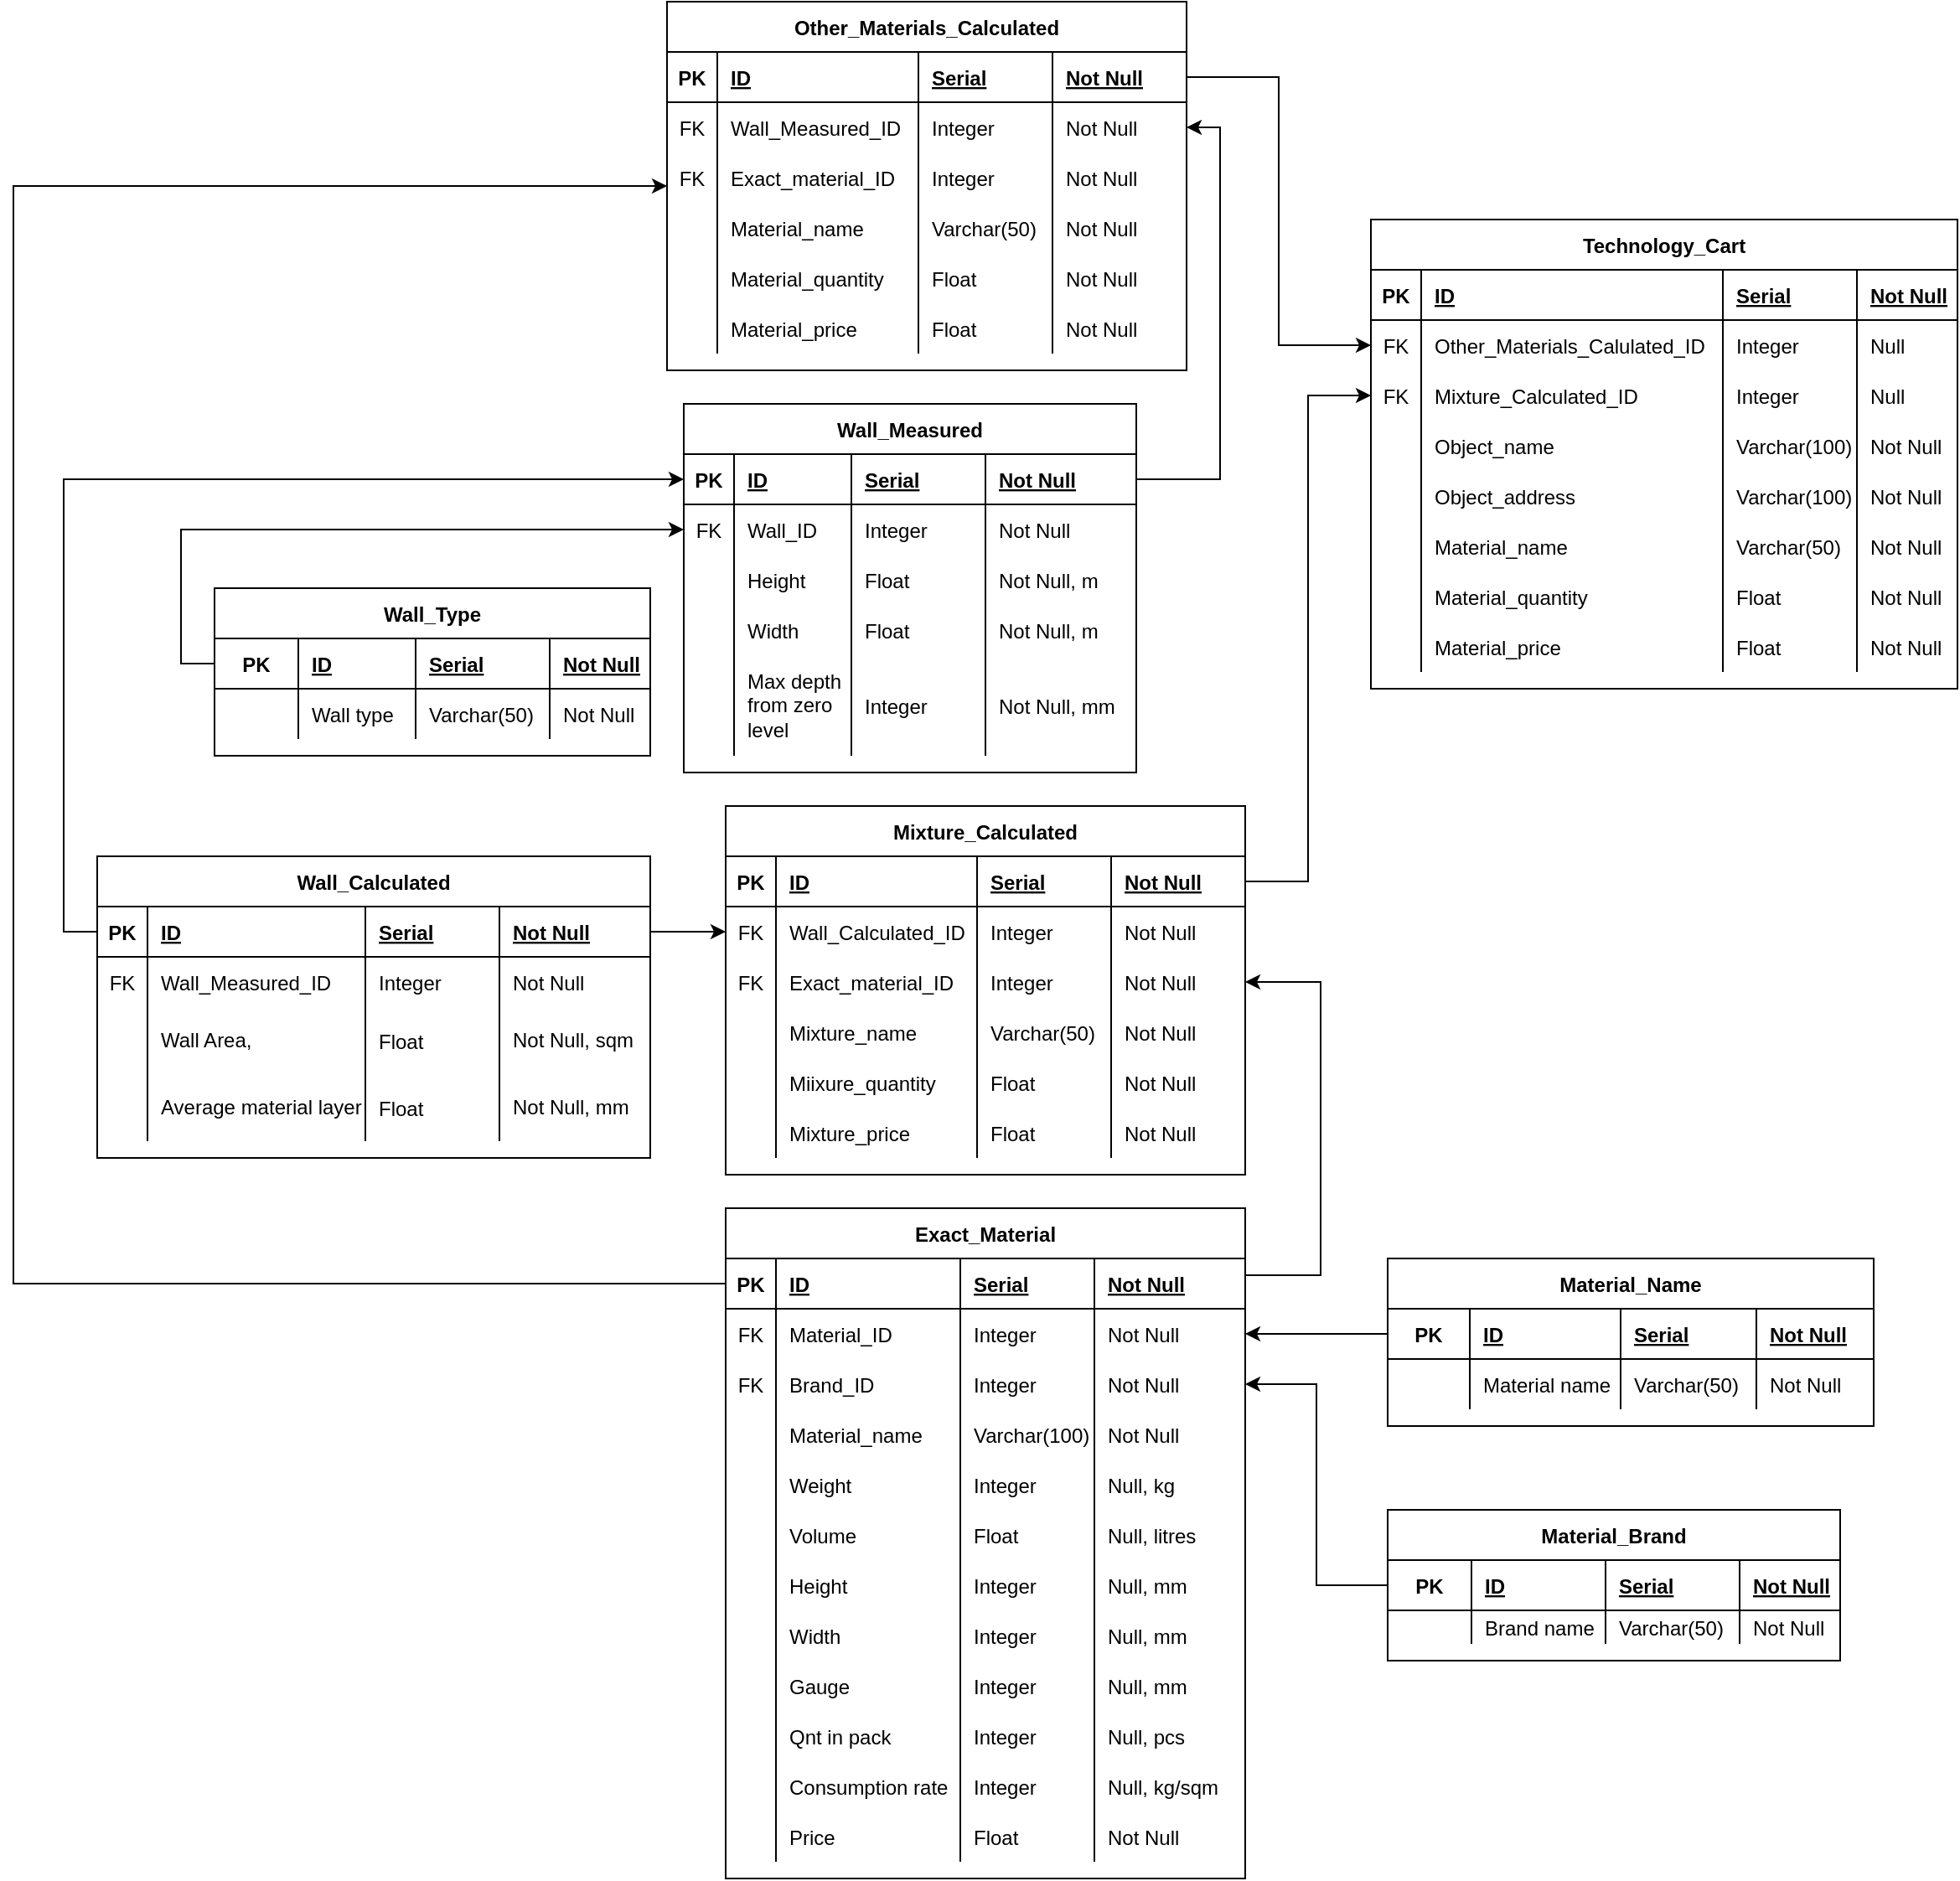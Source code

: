 <mxfile version="20.3.2" type="device"><diagram id="cQH1XNOGQ2P0cWlELgwU" name="Страница 1"><mxGraphModel dx="2223" dy="1957" grid="1" gridSize="10" guides="1" tooltips="1" connect="1" arrows="1" fold="1" page="1" pageScale="1" pageWidth="1169" pageHeight="827" math="0" shadow="0"><root><mxCell id="0"/><mxCell id="1" parent="0"/><mxCell id="OY4ueejOoU7615cJNXra-53" value="Wall_Type" style="shape=table;startSize=30;container=1;collapsible=1;childLayout=tableLayout;fixedRows=1;rowLines=0;fontStyle=1;align=center;resizeLast=1;" vertex="1" parent="1"><mxGeometry x="160" y="-70" width="260" height="100" as="geometry"/></mxCell><mxCell id="OY4ueejOoU7615cJNXra-54" value="" style="shape=tableRow;horizontal=0;startSize=0;swimlaneHead=0;swimlaneBody=0;fillColor=none;collapsible=0;dropTarget=0;points=[[0,0.5],[1,0.5]];portConstraint=eastwest;top=0;left=0;right=0;bottom=1;" vertex="1" parent="OY4ueejOoU7615cJNXra-53"><mxGeometry y="30" width="260" height="30" as="geometry"/></mxCell><mxCell id="OY4ueejOoU7615cJNXra-55" value="PK" style="shape=partialRectangle;connectable=0;fillColor=none;top=0;left=0;bottom=0;right=0;fontStyle=1;overflow=hidden;" vertex="1" parent="OY4ueejOoU7615cJNXra-54"><mxGeometry width="50" height="30" as="geometry"><mxRectangle width="50" height="30" as="alternateBounds"/></mxGeometry></mxCell><mxCell id="OY4ueejOoU7615cJNXra-56" value="ID" style="shape=partialRectangle;connectable=0;fillColor=none;top=0;left=0;bottom=0;right=0;align=left;spacingLeft=6;fontStyle=5;overflow=hidden;" vertex="1" parent="OY4ueejOoU7615cJNXra-54"><mxGeometry x="50" width="70" height="30" as="geometry"><mxRectangle width="70" height="30" as="alternateBounds"/></mxGeometry></mxCell><mxCell id="OY4ueejOoU7615cJNXra-70" value="Serial" style="shape=partialRectangle;connectable=0;fillColor=none;top=0;left=0;bottom=0;right=0;align=left;spacingLeft=6;fontStyle=5;overflow=hidden;" vertex="1" parent="OY4ueejOoU7615cJNXra-54"><mxGeometry x="120" width="80" height="30" as="geometry"><mxRectangle width="80" height="30" as="alternateBounds"/></mxGeometry></mxCell><mxCell id="OY4ueejOoU7615cJNXra-66" value="Not Null" style="shape=partialRectangle;connectable=0;fillColor=none;top=0;left=0;bottom=0;right=0;align=left;spacingLeft=6;fontStyle=5;overflow=hidden;" vertex="1" parent="OY4ueejOoU7615cJNXra-54"><mxGeometry x="200" width="60" height="30" as="geometry"><mxRectangle width="60" height="30" as="alternateBounds"/></mxGeometry></mxCell><mxCell id="OY4ueejOoU7615cJNXra-57" value="" style="shape=tableRow;horizontal=0;startSize=0;swimlaneHead=0;swimlaneBody=0;fillColor=none;collapsible=0;dropTarget=0;points=[[0,0.5],[1,0.5]];portConstraint=eastwest;top=0;left=0;right=0;bottom=0;" vertex="1" parent="OY4ueejOoU7615cJNXra-53"><mxGeometry y="60" width="260" height="30" as="geometry"/></mxCell><mxCell id="OY4ueejOoU7615cJNXra-58" value="" style="shape=partialRectangle;connectable=0;fillColor=none;top=0;left=0;bottom=0;right=0;editable=1;overflow=hidden;" vertex="1" parent="OY4ueejOoU7615cJNXra-57"><mxGeometry width="50" height="30" as="geometry"><mxRectangle width="50" height="30" as="alternateBounds"/></mxGeometry></mxCell><mxCell id="OY4ueejOoU7615cJNXra-59" value="Wall type" style="shape=partialRectangle;connectable=0;fillColor=none;top=0;left=0;bottom=0;right=0;align=left;spacingLeft=6;overflow=hidden;" vertex="1" parent="OY4ueejOoU7615cJNXra-57"><mxGeometry x="50" width="70" height="30" as="geometry"><mxRectangle width="70" height="30" as="alternateBounds"/></mxGeometry></mxCell><mxCell id="OY4ueejOoU7615cJNXra-71" value="Varchar(50)" style="shape=partialRectangle;connectable=0;fillColor=none;top=0;left=0;bottom=0;right=0;align=left;spacingLeft=6;overflow=hidden;" vertex="1" parent="OY4ueejOoU7615cJNXra-57"><mxGeometry x="120" width="80" height="30" as="geometry"><mxRectangle width="80" height="30" as="alternateBounds"/></mxGeometry></mxCell><mxCell id="OY4ueejOoU7615cJNXra-67" value="Not Null" style="shape=partialRectangle;connectable=0;fillColor=none;top=0;left=0;bottom=0;right=0;align=left;spacingLeft=6;overflow=hidden;" vertex="1" parent="OY4ueejOoU7615cJNXra-57"><mxGeometry x="200" width="60" height="30" as="geometry"><mxRectangle width="60" height="30" as="alternateBounds"/></mxGeometry></mxCell><mxCell id="OY4ueejOoU7615cJNXra-74" value="Material_Name" style="shape=table;startSize=30;container=1;collapsible=1;childLayout=tableLayout;fixedRows=1;rowLines=0;fontStyle=1;align=center;resizeLast=1;" vertex="1" parent="1"><mxGeometry x="860" y="330" width="290.0" height="100" as="geometry"/></mxCell><mxCell id="OY4ueejOoU7615cJNXra-75" value="" style="shape=tableRow;horizontal=0;startSize=0;swimlaneHead=0;swimlaneBody=0;fillColor=none;collapsible=0;dropTarget=0;points=[[0,0.5],[1,0.5]];portConstraint=eastwest;top=0;left=0;right=0;bottom=1;" vertex="1" parent="OY4ueejOoU7615cJNXra-74"><mxGeometry y="30" width="290.0" height="30" as="geometry"/></mxCell><mxCell id="OY4ueejOoU7615cJNXra-76" value="PK" style="shape=partialRectangle;connectable=0;fillColor=none;top=0;left=0;bottom=0;right=0;fontStyle=1;overflow=hidden;" vertex="1" parent="OY4ueejOoU7615cJNXra-75"><mxGeometry width="49" height="30" as="geometry"><mxRectangle width="49" height="30" as="alternateBounds"/></mxGeometry></mxCell><mxCell id="OY4ueejOoU7615cJNXra-77" value="ID" style="shape=partialRectangle;connectable=0;fillColor=none;top=0;left=0;bottom=0;right=0;align=left;spacingLeft=6;fontStyle=5;overflow=hidden;" vertex="1" parent="OY4ueejOoU7615cJNXra-75"><mxGeometry x="49" width="90.0" height="30" as="geometry"><mxRectangle width="90.0" height="30" as="alternateBounds"/></mxGeometry></mxCell><mxCell id="OY4ueejOoU7615cJNXra-78" value="Serial" style="shape=partialRectangle;connectable=0;fillColor=none;top=0;left=0;bottom=0;right=0;align=left;spacingLeft=6;fontStyle=5;overflow=hidden;" vertex="1" parent="OY4ueejOoU7615cJNXra-75"><mxGeometry x="139.0" width="81" height="30" as="geometry"><mxRectangle width="81" height="30" as="alternateBounds"/></mxGeometry></mxCell><mxCell id="OY4ueejOoU7615cJNXra-79" value="Not Null" style="shape=partialRectangle;connectable=0;fillColor=none;top=0;left=0;bottom=0;right=0;align=left;spacingLeft=6;fontStyle=5;overflow=hidden;" vertex="1" parent="OY4ueejOoU7615cJNXra-75"><mxGeometry x="220.0" width="70" height="30" as="geometry"><mxRectangle width="70" height="30" as="alternateBounds"/></mxGeometry></mxCell><mxCell id="OY4ueejOoU7615cJNXra-80" value="" style="shape=tableRow;horizontal=0;startSize=0;swimlaneHead=0;swimlaneBody=0;fillColor=none;collapsible=0;dropTarget=0;points=[[0,0.5],[1,0.5]];portConstraint=eastwest;top=0;left=0;right=0;bottom=0;" vertex="1" parent="OY4ueejOoU7615cJNXra-74"><mxGeometry y="60" width="290.0" height="30" as="geometry"/></mxCell><mxCell id="OY4ueejOoU7615cJNXra-81" value="" style="shape=partialRectangle;connectable=0;fillColor=none;top=0;left=0;bottom=0;right=0;editable=1;overflow=hidden;" vertex="1" parent="OY4ueejOoU7615cJNXra-80"><mxGeometry width="49" height="30" as="geometry"><mxRectangle width="49" height="30" as="alternateBounds"/></mxGeometry></mxCell><mxCell id="OY4ueejOoU7615cJNXra-82" value="Material name" style="shape=partialRectangle;connectable=0;fillColor=none;top=0;left=0;bottom=0;right=0;align=left;spacingLeft=6;overflow=hidden;" vertex="1" parent="OY4ueejOoU7615cJNXra-80"><mxGeometry x="49" width="90.0" height="30" as="geometry"><mxRectangle width="90.0" height="30" as="alternateBounds"/></mxGeometry></mxCell><mxCell id="OY4ueejOoU7615cJNXra-83" value="Varchar(50)" style="shape=partialRectangle;connectable=0;fillColor=none;top=0;left=0;bottom=0;right=0;align=left;spacingLeft=6;overflow=hidden;" vertex="1" parent="OY4ueejOoU7615cJNXra-80"><mxGeometry x="139.0" width="81" height="30" as="geometry"><mxRectangle width="81" height="30" as="alternateBounds"/></mxGeometry></mxCell><mxCell id="OY4ueejOoU7615cJNXra-84" value="Not Null" style="shape=partialRectangle;connectable=0;fillColor=none;top=0;left=0;bottom=0;right=0;align=left;spacingLeft=6;overflow=hidden;" vertex="1" parent="OY4ueejOoU7615cJNXra-80"><mxGeometry x="220.0" width="70" height="30" as="geometry"><mxRectangle width="70" height="30" as="alternateBounds"/></mxGeometry></mxCell><mxCell id="OY4ueejOoU7615cJNXra-85" value="Material_Brand" style="shape=table;startSize=30;container=1;collapsible=1;childLayout=tableLayout;fixedRows=1;rowLines=0;fontStyle=1;align=center;resizeLast=1;" vertex="1" parent="1"><mxGeometry x="860" y="480" width="270" height="90" as="geometry"/></mxCell><mxCell id="OY4ueejOoU7615cJNXra-86" value="" style="shape=tableRow;horizontal=0;startSize=0;swimlaneHead=0;swimlaneBody=0;fillColor=none;collapsible=0;dropTarget=0;points=[[0,0.5],[1,0.5]];portConstraint=eastwest;top=0;left=0;right=0;bottom=1;" vertex="1" parent="OY4ueejOoU7615cJNXra-85"><mxGeometry y="30" width="270" height="30" as="geometry"/></mxCell><mxCell id="OY4ueejOoU7615cJNXra-87" value="PK" style="shape=partialRectangle;connectable=0;fillColor=none;top=0;left=0;bottom=0;right=0;fontStyle=1;overflow=hidden;" vertex="1" parent="OY4ueejOoU7615cJNXra-86"><mxGeometry width="50" height="30" as="geometry"><mxRectangle width="50" height="30" as="alternateBounds"/></mxGeometry></mxCell><mxCell id="OY4ueejOoU7615cJNXra-88" value="ID" style="shape=partialRectangle;connectable=0;fillColor=none;top=0;left=0;bottom=0;right=0;align=left;spacingLeft=6;fontStyle=5;overflow=hidden;" vertex="1" parent="OY4ueejOoU7615cJNXra-86"><mxGeometry x="50" width="80" height="30" as="geometry"><mxRectangle width="80" height="30" as="alternateBounds"/></mxGeometry></mxCell><mxCell id="OY4ueejOoU7615cJNXra-89" value="Serial" style="shape=partialRectangle;connectable=0;fillColor=none;top=0;left=0;bottom=0;right=0;align=left;spacingLeft=6;fontStyle=5;overflow=hidden;" vertex="1" parent="OY4ueejOoU7615cJNXra-86"><mxGeometry x="130" width="80" height="30" as="geometry"><mxRectangle width="80" height="30" as="alternateBounds"/></mxGeometry></mxCell><mxCell id="OY4ueejOoU7615cJNXra-90" value="Not Null" style="shape=partialRectangle;connectable=0;fillColor=none;top=0;left=0;bottom=0;right=0;align=left;spacingLeft=6;fontStyle=5;overflow=hidden;" vertex="1" parent="OY4ueejOoU7615cJNXra-86"><mxGeometry x="210" width="60" height="30" as="geometry"><mxRectangle width="60" height="30" as="alternateBounds"/></mxGeometry></mxCell><mxCell id="OY4ueejOoU7615cJNXra-91" value="" style="shape=tableRow;horizontal=0;startSize=0;swimlaneHead=0;swimlaneBody=0;fillColor=none;collapsible=0;dropTarget=0;points=[[0,0.5],[1,0.5]];portConstraint=eastwest;top=0;left=0;right=0;bottom=0;" vertex="1" parent="OY4ueejOoU7615cJNXra-85"><mxGeometry y="60" width="270" height="20" as="geometry"/></mxCell><mxCell id="OY4ueejOoU7615cJNXra-92" value="" style="shape=partialRectangle;connectable=0;fillColor=none;top=0;left=0;bottom=0;right=0;editable=1;overflow=hidden;" vertex="1" parent="OY4ueejOoU7615cJNXra-91"><mxGeometry width="50" height="20" as="geometry"><mxRectangle width="50" height="20" as="alternateBounds"/></mxGeometry></mxCell><mxCell id="OY4ueejOoU7615cJNXra-93" value="Brand name" style="shape=partialRectangle;connectable=0;fillColor=none;top=0;left=0;bottom=0;right=0;align=left;spacingLeft=6;overflow=hidden;" vertex="1" parent="OY4ueejOoU7615cJNXra-91"><mxGeometry x="50" width="80" height="20" as="geometry"><mxRectangle width="80" height="20" as="alternateBounds"/></mxGeometry></mxCell><mxCell id="OY4ueejOoU7615cJNXra-94" value="Varchar(50)" style="shape=partialRectangle;connectable=0;fillColor=none;top=0;left=0;bottom=0;right=0;align=left;spacingLeft=6;overflow=hidden;" vertex="1" parent="OY4ueejOoU7615cJNXra-91"><mxGeometry x="130" width="80" height="20" as="geometry"><mxRectangle width="80" height="20" as="alternateBounds"/></mxGeometry></mxCell><mxCell id="OY4ueejOoU7615cJNXra-95" value="Not Null" style="shape=partialRectangle;connectable=0;fillColor=none;top=0;left=0;bottom=0;right=0;align=left;spacingLeft=6;overflow=hidden;" vertex="1" parent="OY4ueejOoU7615cJNXra-91"><mxGeometry x="210" width="60" height="20" as="geometry"><mxRectangle width="60" height="20" as="alternateBounds"/></mxGeometry></mxCell><mxCell id="OY4ueejOoU7615cJNXra-111" value="Exact_Material" style="shape=table;startSize=30;container=1;collapsible=1;childLayout=tableLayout;fixedRows=1;rowLines=0;fontStyle=1;align=center;resizeLast=1;" vertex="1" parent="1"><mxGeometry x="465" y="300" width="310.0" height="400" as="geometry"/></mxCell><mxCell id="OY4ueejOoU7615cJNXra-112" value="" style="shape=tableRow;horizontal=0;startSize=0;swimlaneHead=0;swimlaneBody=0;fillColor=none;collapsible=0;dropTarget=0;points=[[0,0.5],[1,0.5]];portConstraint=eastwest;top=0;left=0;right=0;bottom=1;" vertex="1" parent="OY4ueejOoU7615cJNXra-111"><mxGeometry y="30" width="310.0" height="30" as="geometry"/></mxCell><mxCell id="OY4ueejOoU7615cJNXra-113" value="PK" style="shape=partialRectangle;connectable=0;fillColor=none;top=0;left=0;bottom=0;right=0;fontStyle=1;overflow=hidden;" vertex="1" parent="OY4ueejOoU7615cJNXra-112"><mxGeometry width="30" height="30" as="geometry"><mxRectangle width="30" height="30" as="alternateBounds"/></mxGeometry></mxCell><mxCell id="OY4ueejOoU7615cJNXra-114" value="ID" style="shape=partialRectangle;connectable=0;fillColor=none;top=0;left=0;bottom=0;right=0;align=left;spacingLeft=6;fontStyle=5;overflow=hidden;" vertex="1" parent="OY4ueejOoU7615cJNXra-112"><mxGeometry x="30" width="110.0" height="30" as="geometry"><mxRectangle width="110.0" height="30" as="alternateBounds"/></mxGeometry></mxCell><mxCell id="OY4ueejOoU7615cJNXra-115" value="Serial" style="shape=partialRectangle;connectable=0;fillColor=none;top=0;left=0;bottom=0;right=0;align=left;spacingLeft=6;fontStyle=5;overflow=hidden;" vertex="1" parent="OY4ueejOoU7615cJNXra-112"><mxGeometry x="140.0" width="80" height="30" as="geometry"><mxRectangle width="80" height="30" as="alternateBounds"/></mxGeometry></mxCell><mxCell id="OY4ueejOoU7615cJNXra-116" value="Not Null" style="shape=partialRectangle;connectable=0;fillColor=none;top=0;left=0;bottom=0;right=0;align=left;spacingLeft=6;fontStyle=5;overflow=hidden;" vertex="1" parent="OY4ueejOoU7615cJNXra-112"><mxGeometry x="220.0" width="90" height="30" as="geometry"><mxRectangle width="90" height="30" as="alternateBounds"/></mxGeometry></mxCell><mxCell id="OY4ueejOoU7615cJNXra-122" style="shape=tableRow;horizontal=0;startSize=0;swimlaneHead=0;swimlaneBody=0;fillColor=none;collapsible=0;dropTarget=0;points=[[0,0.5],[1,0.5]];portConstraint=eastwest;top=0;left=0;right=0;bottom=0;" vertex="1" parent="OY4ueejOoU7615cJNXra-111"><mxGeometry y="60" width="310.0" height="30" as="geometry"/></mxCell><mxCell id="OY4ueejOoU7615cJNXra-123" value="FK" style="shape=partialRectangle;connectable=0;fillColor=none;top=0;left=0;bottom=0;right=0;editable=1;overflow=hidden;" vertex="1" parent="OY4ueejOoU7615cJNXra-122"><mxGeometry width="30" height="30" as="geometry"><mxRectangle width="30" height="30" as="alternateBounds"/></mxGeometry></mxCell><mxCell id="OY4ueejOoU7615cJNXra-124" value="Material_ID" style="shape=partialRectangle;connectable=0;fillColor=none;top=0;left=0;bottom=0;right=0;align=left;spacingLeft=6;overflow=hidden;" vertex="1" parent="OY4ueejOoU7615cJNXra-122"><mxGeometry x="30" width="110.0" height="30" as="geometry"><mxRectangle width="110.0" height="30" as="alternateBounds"/></mxGeometry></mxCell><mxCell id="OY4ueejOoU7615cJNXra-125" value="Integer" style="shape=partialRectangle;connectable=0;fillColor=none;top=0;left=0;bottom=0;right=0;align=left;spacingLeft=6;overflow=hidden;" vertex="1" parent="OY4ueejOoU7615cJNXra-122"><mxGeometry x="140.0" width="80" height="30" as="geometry"><mxRectangle width="80" height="30" as="alternateBounds"/></mxGeometry></mxCell><mxCell id="OY4ueejOoU7615cJNXra-126" value="Not Null" style="shape=partialRectangle;connectable=0;fillColor=none;top=0;left=0;bottom=0;right=0;align=left;spacingLeft=6;overflow=hidden;" vertex="1" parent="OY4ueejOoU7615cJNXra-122"><mxGeometry x="220.0" width="90" height="30" as="geometry"><mxRectangle width="90" height="30" as="alternateBounds"/></mxGeometry></mxCell><mxCell id="OY4ueejOoU7615cJNXra-117" value="" style="shape=tableRow;horizontal=0;startSize=0;swimlaneHead=0;swimlaneBody=0;fillColor=none;collapsible=0;dropTarget=0;points=[[0,0.5],[1,0.5]];portConstraint=eastwest;top=0;left=0;right=0;bottom=0;" vertex="1" parent="OY4ueejOoU7615cJNXra-111"><mxGeometry y="90" width="310.0" height="30" as="geometry"/></mxCell><mxCell id="OY4ueejOoU7615cJNXra-118" value="FK" style="shape=partialRectangle;connectable=0;fillColor=none;top=0;left=0;bottom=0;right=0;editable=1;overflow=hidden;" vertex="1" parent="OY4ueejOoU7615cJNXra-117"><mxGeometry width="30" height="30" as="geometry"><mxRectangle width="30" height="30" as="alternateBounds"/></mxGeometry></mxCell><mxCell id="OY4ueejOoU7615cJNXra-119" value="Brand_ID" style="shape=partialRectangle;connectable=0;fillColor=none;top=0;left=0;bottom=0;right=0;align=left;spacingLeft=6;overflow=hidden;" vertex="1" parent="OY4ueejOoU7615cJNXra-117"><mxGeometry x="30" width="110.0" height="30" as="geometry"><mxRectangle width="110.0" height="30" as="alternateBounds"/></mxGeometry></mxCell><mxCell id="OY4ueejOoU7615cJNXra-120" value="Integer" style="shape=partialRectangle;connectable=0;fillColor=none;top=0;left=0;bottom=0;right=0;align=left;spacingLeft=6;overflow=hidden;" vertex="1" parent="OY4ueejOoU7615cJNXra-117"><mxGeometry x="140.0" width="80" height="30" as="geometry"><mxRectangle width="80" height="30" as="alternateBounds"/></mxGeometry></mxCell><mxCell id="OY4ueejOoU7615cJNXra-121" value="Not Null" style="shape=partialRectangle;connectable=0;fillColor=none;top=0;left=0;bottom=0;right=0;align=left;spacingLeft=6;overflow=hidden;" vertex="1" parent="OY4ueejOoU7615cJNXra-117"><mxGeometry x="220.0" width="90" height="30" as="geometry"><mxRectangle width="90" height="30" as="alternateBounds"/></mxGeometry></mxCell><mxCell id="OY4ueejOoU7615cJNXra-375" style="shape=tableRow;horizontal=0;startSize=0;swimlaneHead=0;swimlaneBody=0;fillColor=none;collapsible=0;dropTarget=0;points=[[0,0.5],[1,0.5]];portConstraint=eastwest;top=0;left=0;right=0;bottom=0;" vertex="1" parent="OY4ueejOoU7615cJNXra-111"><mxGeometry y="120" width="310.0" height="30" as="geometry"/></mxCell><mxCell id="OY4ueejOoU7615cJNXra-376" style="shape=partialRectangle;connectable=0;fillColor=none;top=0;left=0;bottom=0;right=0;editable=1;overflow=hidden;" vertex="1" parent="OY4ueejOoU7615cJNXra-375"><mxGeometry width="30" height="30" as="geometry"><mxRectangle width="30" height="30" as="alternateBounds"/></mxGeometry></mxCell><mxCell id="OY4ueejOoU7615cJNXra-377" value="Material_name" style="shape=partialRectangle;connectable=0;fillColor=none;top=0;left=0;bottom=0;right=0;align=left;spacingLeft=6;overflow=hidden;" vertex="1" parent="OY4ueejOoU7615cJNXra-375"><mxGeometry x="30" width="110.0" height="30" as="geometry"><mxRectangle width="110.0" height="30" as="alternateBounds"/></mxGeometry></mxCell><mxCell id="OY4ueejOoU7615cJNXra-378" value="Varchar(100)" style="shape=partialRectangle;connectable=0;fillColor=none;top=0;left=0;bottom=0;right=0;align=left;spacingLeft=6;overflow=hidden;" vertex="1" parent="OY4ueejOoU7615cJNXra-375"><mxGeometry x="140.0" width="80" height="30" as="geometry"><mxRectangle width="80" height="30" as="alternateBounds"/></mxGeometry></mxCell><mxCell id="OY4ueejOoU7615cJNXra-379" value="Not Null" style="shape=partialRectangle;connectable=0;fillColor=none;top=0;left=0;bottom=0;right=0;align=left;spacingLeft=6;overflow=hidden;" vertex="1" parent="OY4ueejOoU7615cJNXra-375"><mxGeometry x="220.0" width="90" height="30" as="geometry"><mxRectangle width="90" height="30" as="alternateBounds"/></mxGeometry></mxCell><mxCell id="OY4ueejOoU7615cJNXra-133" style="shape=tableRow;horizontal=0;startSize=0;swimlaneHead=0;swimlaneBody=0;fillColor=none;collapsible=0;dropTarget=0;points=[[0,0.5],[1,0.5]];portConstraint=eastwest;top=0;left=0;right=0;bottom=0;" vertex="1" parent="OY4ueejOoU7615cJNXra-111"><mxGeometry y="150" width="310.0" height="30" as="geometry"/></mxCell><mxCell id="OY4ueejOoU7615cJNXra-134" style="shape=partialRectangle;connectable=0;fillColor=none;top=0;left=0;bottom=0;right=0;editable=1;overflow=hidden;" vertex="1" parent="OY4ueejOoU7615cJNXra-133"><mxGeometry width="30" height="30" as="geometry"><mxRectangle width="30" height="30" as="alternateBounds"/></mxGeometry></mxCell><mxCell id="OY4ueejOoU7615cJNXra-135" value="Weight" style="shape=partialRectangle;connectable=0;fillColor=none;top=0;left=0;bottom=0;right=0;align=left;spacingLeft=6;overflow=hidden;" vertex="1" parent="OY4ueejOoU7615cJNXra-133"><mxGeometry x="30" width="110.0" height="30" as="geometry"><mxRectangle width="110.0" height="30" as="alternateBounds"/></mxGeometry></mxCell><mxCell id="OY4ueejOoU7615cJNXra-136" value="Integer" style="shape=partialRectangle;connectable=0;fillColor=none;top=0;left=0;bottom=0;right=0;align=left;spacingLeft=6;overflow=hidden;" vertex="1" parent="OY4ueejOoU7615cJNXra-133"><mxGeometry x="140.0" width="80" height="30" as="geometry"><mxRectangle width="80" height="30" as="alternateBounds"/></mxGeometry></mxCell><mxCell id="OY4ueejOoU7615cJNXra-137" value="Null, kg" style="shape=partialRectangle;connectable=0;fillColor=none;top=0;left=0;bottom=0;right=0;align=left;spacingLeft=6;overflow=hidden;" vertex="1" parent="OY4ueejOoU7615cJNXra-133"><mxGeometry x="220.0" width="90" height="30" as="geometry"><mxRectangle width="90" height="30" as="alternateBounds"/></mxGeometry></mxCell><mxCell id="OY4ueejOoU7615cJNXra-138" style="shape=tableRow;horizontal=0;startSize=0;swimlaneHead=0;swimlaneBody=0;fillColor=none;collapsible=0;dropTarget=0;points=[[0,0.5],[1,0.5]];portConstraint=eastwest;top=0;left=0;right=0;bottom=0;" vertex="1" parent="OY4ueejOoU7615cJNXra-111"><mxGeometry y="180" width="310.0" height="30" as="geometry"/></mxCell><mxCell id="OY4ueejOoU7615cJNXra-139" style="shape=partialRectangle;connectable=0;fillColor=none;top=0;left=0;bottom=0;right=0;editable=1;overflow=hidden;" vertex="1" parent="OY4ueejOoU7615cJNXra-138"><mxGeometry width="30" height="30" as="geometry"><mxRectangle width="30" height="30" as="alternateBounds"/></mxGeometry></mxCell><mxCell id="OY4ueejOoU7615cJNXra-140" value="Volume" style="shape=partialRectangle;connectable=0;fillColor=none;top=0;left=0;bottom=0;right=0;align=left;spacingLeft=6;overflow=hidden;" vertex="1" parent="OY4ueejOoU7615cJNXra-138"><mxGeometry x="30" width="110.0" height="30" as="geometry"><mxRectangle width="110.0" height="30" as="alternateBounds"/></mxGeometry></mxCell><mxCell id="OY4ueejOoU7615cJNXra-141" value="Float" style="shape=partialRectangle;connectable=0;fillColor=none;top=0;left=0;bottom=0;right=0;align=left;spacingLeft=6;overflow=hidden;" vertex="1" parent="OY4ueejOoU7615cJNXra-138"><mxGeometry x="140.0" width="80" height="30" as="geometry"><mxRectangle width="80" height="30" as="alternateBounds"/></mxGeometry></mxCell><mxCell id="OY4ueejOoU7615cJNXra-142" value="Null, litres" style="shape=partialRectangle;connectable=0;fillColor=none;top=0;left=0;bottom=0;right=0;align=left;spacingLeft=6;overflow=hidden;" vertex="1" parent="OY4ueejOoU7615cJNXra-138"><mxGeometry x="220.0" width="90" height="30" as="geometry"><mxRectangle width="90" height="30" as="alternateBounds"/></mxGeometry></mxCell><mxCell id="OY4ueejOoU7615cJNXra-143" style="shape=tableRow;horizontal=0;startSize=0;swimlaneHead=0;swimlaneBody=0;fillColor=none;collapsible=0;dropTarget=0;points=[[0,0.5],[1,0.5]];portConstraint=eastwest;top=0;left=0;right=0;bottom=0;" vertex="1" parent="OY4ueejOoU7615cJNXra-111"><mxGeometry y="210" width="310.0" height="30" as="geometry"/></mxCell><mxCell id="OY4ueejOoU7615cJNXra-144" style="shape=partialRectangle;connectable=0;fillColor=none;top=0;left=0;bottom=0;right=0;editable=1;overflow=hidden;" vertex="1" parent="OY4ueejOoU7615cJNXra-143"><mxGeometry width="30" height="30" as="geometry"><mxRectangle width="30" height="30" as="alternateBounds"/></mxGeometry></mxCell><mxCell id="OY4ueejOoU7615cJNXra-145" value="Height" style="shape=partialRectangle;connectable=0;fillColor=none;top=0;left=0;bottom=0;right=0;align=left;spacingLeft=6;overflow=hidden;" vertex="1" parent="OY4ueejOoU7615cJNXra-143"><mxGeometry x="30" width="110.0" height="30" as="geometry"><mxRectangle width="110.0" height="30" as="alternateBounds"/></mxGeometry></mxCell><mxCell id="OY4ueejOoU7615cJNXra-146" value="Integer" style="shape=partialRectangle;connectable=0;fillColor=none;top=0;left=0;bottom=0;right=0;align=left;spacingLeft=6;overflow=hidden;" vertex="1" parent="OY4ueejOoU7615cJNXra-143"><mxGeometry x="140.0" width="80" height="30" as="geometry"><mxRectangle width="80" height="30" as="alternateBounds"/></mxGeometry></mxCell><mxCell id="OY4ueejOoU7615cJNXra-147" value="Null, mm" style="shape=partialRectangle;connectable=0;fillColor=none;top=0;left=0;bottom=0;right=0;align=left;spacingLeft=6;overflow=hidden;" vertex="1" parent="OY4ueejOoU7615cJNXra-143"><mxGeometry x="220.0" width="90" height="30" as="geometry"><mxRectangle width="90" height="30" as="alternateBounds"/></mxGeometry></mxCell><mxCell id="OY4ueejOoU7615cJNXra-148" style="shape=tableRow;horizontal=0;startSize=0;swimlaneHead=0;swimlaneBody=0;fillColor=none;collapsible=0;dropTarget=0;points=[[0,0.5],[1,0.5]];portConstraint=eastwest;top=0;left=0;right=0;bottom=0;" vertex="1" parent="OY4ueejOoU7615cJNXra-111"><mxGeometry y="240" width="310.0" height="30" as="geometry"/></mxCell><mxCell id="OY4ueejOoU7615cJNXra-149" style="shape=partialRectangle;connectable=0;fillColor=none;top=0;left=0;bottom=0;right=0;editable=1;overflow=hidden;" vertex="1" parent="OY4ueejOoU7615cJNXra-148"><mxGeometry width="30" height="30" as="geometry"><mxRectangle width="30" height="30" as="alternateBounds"/></mxGeometry></mxCell><mxCell id="OY4ueejOoU7615cJNXra-150" value="Width" style="shape=partialRectangle;connectable=0;fillColor=none;top=0;left=0;bottom=0;right=0;align=left;spacingLeft=6;overflow=hidden;" vertex="1" parent="OY4ueejOoU7615cJNXra-148"><mxGeometry x="30" width="110.0" height="30" as="geometry"><mxRectangle width="110.0" height="30" as="alternateBounds"/></mxGeometry></mxCell><mxCell id="OY4ueejOoU7615cJNXra-151" value="Integer" style="shape=partialRectangle;connectable=0;fillColor=none;top=0;left=0;bottom=0;right=0;align=left;spacingLeft=6;overflow=hidden;" vertex="1" parent="OY4ueejOoU7615cJNXra-148"><mxGeometry x="140.0" width="80" height="30" as="geometry"><mxRectangle width="80" height="30" as="alternateBounds"/></mxGeometry></mxCell><mxCell id="OY4ueejOoU7615cJNXra-152" value="Null, mm" style="shape=partialRectangle;connectable=0;fillColor=none;top=0;left=0;bottom=0;right=0;align=left;spacingLeft=6;overflow=hidden;" vertex="1" parent="OY4ueejOoU7615cJNXra-148"><mxGeometry x="220.0" width="90" height="30" as="geometry"><mxRectangle width="90" height="30" as="alternateBounds"/></mxGeometry></mxCell><mxCell id="OY4ueejOoU7615cJNXra-153" style="shape=tableRow;horizontal=0;startSize=0;swimlaneHead=0;swimlaneBody=0;fillColor=none;collapsible=0;dropTarget=0;points=[[0,0.5],[1,0.5]];portConstraint=eastwest;top=0;left=0;right=0;bottom=0;" vertex="1" parent="OY4ueejOoU7615cJNXra-111"><mxGeometry y="270" width="310.0" height="30" as="geometry"/></mxCell><mxCell id="OY4ueejOoU7615cJNXra-154" style="shape=partialRectangle;connectable=0;fillColor=none;top=0;left=0;bottom=0;right=0;editable=1;overflow=hidden;" vertex="1" parent="OY4ueejOoU7615cJNXra-153"><mxGeometry width="30" height="30" as="geometry"><mxRectangle width="30" height="30" as="alternateBounds"/></mxGeometry></mxCell><mxCell id="OY4ueejOoU7615cJNXra-155" value="Gauge" style="shape=partialRectangle;connectable=0;fillColor=none;top=0;left=0;bottom=0;right=0;align=left;spacingLeft=6;overflow=hidden;" vertex="1" parent="OY4ueejOoU7615cJNXra-153"><mxGeometry x="30" width="110.0" height="30" as="geometry"><mxRectangle width="110.0" height="30" as="alternateBounds"/></mxGeometry></mxCell><mxCell id="OY4ueejOoU7615cJNXra-156" value="Integer" style="shape=partialRectangle;connectable=0;fillColor=none;top=0;left=0;bottom=0;right=0;align=left;spacingLeft=6;overflow=hidden;" vertex="1" parent="OY4ueejOoU7615cJNXra-153"><mxGeometry x="140.0" width="80" height="30" as="geometry"><mxRectangle width="80" height="30" as="alternateBounds"/></mxGeometry></mxCell><mxCell id="OY4ueejOoU7615cJNXra-157" value="Null, mm" style="shape=partialRectangle;connectable=0;fillColor=none;top=0;left=0;bottom=0;right=0;align=left;spacingLeft=6;overflow=hidden;" vertex="1" parent="OY4ueejOoU7615cJNXra-153"><mxGeometry x="220.0" width="90" height="30" as="geometry"><mxRectangle width="90" height="30" as="alternateBounds"/></mxGeometry></mxCell><mxCell id="OY4ueejOoU7615cJNXra-158" style="shape=tableRow;horizontal=0;startSize=0;swimlaneHead=0;swimlaneBody=0;fillColor=none;collapsible=0;dropTarget=0;points=[[0,0.5],[1,0.5]];portConstraint=eastwest;top=0;left=0;right=0;bottom=0;" vertex="1" parent="OY4ueejOoU7615cJNXra-111"><mxGeometry y="300" width="310.0" height="30" as="geometry"/></mxCell><mxCell id="OY4ueejOoU7615cJNXra-159" style="shape=partialRectangle;connectable=0;fillColor=none;top=0;left=0;bottom=0;right=0;editable=1;overflow=hidden;" vertex="1" parent="OY4ueejOoU7615cJNXra-158"><mxGeometry width="30" height="30" as="geometry"><mxRectangle width="30" height="30" as="alternateBounds"/></mxGeometry></mxCell><mxCell id="OY4ueejOoU7615cJNXra-160" value="Qnt in pack" style="shape=partialRectangle;connectable=0;fillColor=none;top=0;left=0;bottom=0;right=0;align=left;spacingLeft=6;overflow=hidden;" vertex="1" parent="OY4ueejOoU7615cJNXra-158"><mxGeometry x="30" width="110.0" height="30" as="geometry"><mxRectangle width="110.0" height="30" as="alternateBounds"/></mxGeometry></mxCell><mxCell id="OY4ueejOoU7615cJNXra-161" value="Integer" style="shape=partialRectangle;connectable=0;fillColor=none;top=0;left=0;bottom=0;right=0;align=left;spacingLeft=6;overflow=hidden;" vertex="1" parent="OY4ueejOoU7615cJNXra-158"><mxGeometry x="140.0" width="80" height="30" as="geometry"><mxRectangle width="80" height="30" as="alternateBounds"/></mxGeometry></mxCell><mxCell id="OY4ueejOoU7615cJNXra-162" value="Null, pcs" style="shape=partialRectangle;connectable=0;fillColor=none;top=0;left=0;bottom=0;right=0;align=left;spacingLeft=6;overflow=hidden;" vertex="1" parent="OY4ueejOoU7615cJNXra-158"><mxGeometry x="220.0" width="90" height="30" as="geometry"><mxRectangle width="90" height="30" as="alternateBounds"/></mxGeometry></mxCell><mxCell id="OY4ueejOoU7615cJNXra-206" style="shape=tableRow;horizontal=0;startSize=0;swimlaneHead=0;swimlaneBody=0;fillColor=none;collapsible=0;dropTarget=0;points=[[0,0.5],[1,0.5]];portConstraint=eastwest;top=0;left=0;right=0;bottom=0;" vertex="1" parent="OY4ueejOoU7615cJNXra-111"><mxGeometry y="330" width="310.0" height="30" as="geometry"/></mxCell><mxCell id="OY4ueejOoU7615cJNXra-207" style="shape=partialRectangle;connectable=0;fillColor=none;top=0;left=0;bottom=0;right=0;editable=1;overflow=hidden;" vertex="1" parent="OY4ueejOoU7615cJNXra-206"><mxGeometry width="30" height="30" as="geometry"><mxRectangle width="30" height="30" as="alternateBounds"/></mxGeometry></mxCell><mxCell id="OY4ueejOoU7615cJNXra-208" value="Consumption rate" style="shape=partialRectangle;connectable=0;fillColor=none;top=0;left=0;bottom=0;right=0;align=left;spacingLeft=6;overflow=hidden;" vertex="1" parent="OY4ueejOoU7615cJNXra-206"><mxGeometry x="30" width="110.0" height="30" as="geometry"><mxRectangle width="110.0" height="30" as="alternateBounds"/></mxGeometry></mxCell><mxCell id="OY4ueejOoU7615cJNXra-209" value="Integer" style="shape=partialRectangle;connectable=0;fillColor=none;top=0;left=0;bottom=0;right=0;align=left;spacingLeft=6;overflow=hidden;" vertex="1" parent="OY4ueejOoU7615cJNXra-206"><mxGeometry x="140.0" width="80" height="30" as="geometry"><mxRectangle width="80" height="30" as="alternateBounds"/></mxGeometry></mxCell><mxCell id="OY4ueejOoU7615cJNXra-210" value="Null, kg/sqm" style="shape=partialRectangle;connectable=0;fillColor=none;top=0;left=0;bottom=0;right=0;align=left;spacingLeft=6;overflow=hidden;" vertex="1" parent="OY4ueejOoU7615cJNXra-206"><mxGeometry x="220.0" width="90" height="30" as="geometry"><mxRectangle width="90" height="30" as="alternateBounds"/></mxGeometry></mxCell><mxCell id="OY4ueejOoU7615cJNXra-211" style="shape=tableRow;horizontal=0;startSize=0;swimlaneHead=0;swimlaneBody=0;fillColor=none;collapsible=0;dropTarget=0;points=[[0,0.5],[1,0.5]];portConstraint=eastwest;top=0;left=0;right=0;bottom=0;" vertex="1" parent="OY4ueejOoU7615cJNXra-111"><mxGeometry y="360" width="310.0" height="30" as="geometry"/></mxCell><mxCell id="OY4ueejOoU7615cJNXra-212" style="shape=partialRectangle;connectable=0;fillColor=none;top=0;left=0;bottom=0;right=0;editable=1;overflow=hidden;" vertex="1" parent="OY4ueejOoU7615cJNXra-211"><mxGeometry width="30" height="30" as="geometry"><mxRectangle width="30" height="30" as="alternateBounds"/></mxGeometry></mxCell><mxCell id="OY4ueejOoU7615cJNXra-213" value="Price" style="shape=partialRectangle;connectable=0;fillColor=none;top=0;left=0;bottom=0;right=0;align=left;spacingLeft=6;overflow=hidden;" vertex="1" parent="OY4ueejOoU7615cJNXra-211"><mxGeometry x="30" width="110.0" height="30" as="geometry"><mxRectangle width="110.0" height="30" as="alternateBounds"/></mxGeometry></mxCell><mxCell id="OY4ueejOoU7615cJNXra-214" value="Float" style="shape=partialRectangle;connectable=0;fillColor=none;top=0;left=0;bottom=0;right=0;align=left;spacingLeft=6;overflow=hidden;" vertex="1" parent="OY4ueejOoU7615cJNXra-211"><mxGeometry x="140.0" width="80" height="30" as="geometry"><mxRectangle width="80" height="30" as="alternateBounds"/></mxGeometry></mxCell><mxCell id="OY4ueejOoU7615cJNXra-215" value="Not Null" style="shape=partialRectangle;connectable=0;fillColor=none;top=0;left=0;bottom=0;right=0;align=left;spacingLeft=6;overflow=hidden;" vertex="1" parent="OY4ueejOoU7615cJNXra-211"><mxGeometry x="220.0" width="90" height="30" as="geometry"><mxRectangle width="90" height="30" as="alternateBounds"/></mxGeometry></mxCell><mxCell id="OY4ueejOoU7615cJNXra-163" value="Wall_Measured" style="shape=table;startSize=30;container=1;collapsible=1;childLayout=tableLayout;fixedRows=1;rowLines=0;fontStyle=1;align=center;resizeLast=1;" vertex="1" parent="1"><mxGeometry x="440" y="-180" width="270" height="220" as="geometry"/></mxCell><mxCell id="OY4ueejOoU7615cJNXra-164" value="" style="shape=tableRow;horizontal=0;startSize=0;swimlaneHead=0;swimlaneBody=0;fillColor=none;collapsible=0;dropTarget=0;points=[[0,0.5],[1,0.5]];portConstraint=eastwest;top=0;left=0;right=0;bottom=1;" vertex="1" parent="OY4ueejOoU7615cJNXra-163"><mxGeometry y="30" width="270" height="30" as="geometry"/></mxCell><mxCell id="OY4ueejOoU7615cJNXra-165" value="PK" style="shape=partialRectangle;connectable=0;fillColor=none;top=0;left=0;bottom=0;right=0;fontStyle=1;overflow=hidden;" vertex="1" parent="OY4ueejOoU7615cJNXra-164"><mxGeometry width="30" height="30" as="geometry"><mxRectangle width="30" height="30" as="alternateBounds"/></mxGeometry></mxCell><mxCell id="OY4ueejOoU7615cJNXra-166" value="ID" style="shape=partialRectangle;connectable=0;fillColor=none;top=0;left=0;bottom=0;right=0;align=left;spacingLeft=6;fontStyle=5;overflow=hidden;" vertex="1" parent="OY4ueejOoU7615cJNXra-164"><mxGeometry x="30" width="70" height="30" as="geometry"><mxRectangle width="70" height="30" as="alternateBounds"/></mxGeometry></mxCell><mxCell id="OY4ueejOoU7615cJNXra-167" value="Serial" style="shape=partialRectangle;connectable=0;fillColor=none;top=0;left=0;bottom=0;right=0;align=left;spacingLeft=6;fontStyle=5;overflow=hidden;" vertex="1" parent="OY4ueejOoU7615cJNXra-164"><mxGeometry x="100" width="80" height="30" as="geometry"><mxRectangle width="80" height="30" as="alternateBounds"/></mxGeometry></mxCell><mxCell id="OY4ueejOoU7615cJNXra-168" value="Not Null" style="shape=partialRectangle;connectable=0;fillColor=none;top=0;left=0;bottom=0;right=0;align=left;spacingLeft=6;fontStyle=5;overflow=hidden;" vertex="1" parent="OY4ueejOoU7615cJNXra-164"><mxGeometry x="180" width="90" height="30" as="geometry"><mxRectangle width="90" height="30" as="alternateBounds"/></mxGeometry></mxCell><mxCell id="OY4ueejOoU7615cJNXra-169" value="" style="shape=tableRow;horizontal=0;startSize=0;swimlaneHead=0;swimlaneBody=0;fillColor=none;collapsible=0;dropTarget=0;points=[[0,0.5],[1,0.5]];portConstraint=eastwest;top=0;left=0;right=0;bottom=0;" vertex="1" parent="OY4ueejOoU7615cJNXra-163"><mxGeometry y="60" width="270" height="30" as="geometry"/></mxCell><mxCell id="OY4ueejOoU7615cJNXra-170" value="FK" style="shape=partialRectangle;connectable=0;fillColor=none;top=0;left=0;bottom=0;right=0;editable=1;overflow=hidden;" vertex="1" parent="OY4ueejOoU7615cJNXra-169"><mxGeometry width="30" height="30" as="geometry"><mxRectangle width="30" height="30" as="alternateBounds"/></mxGeometry></mxCell><mxCell id="OY4ueejOoU7615cJNXra-171" value="Wall_ID" style="shape=partialRectangle;connectable=0;fillColor=none;top=0;left=0;bottom=0;right=0;align=left;spacingLeft=6;overflow=hidden;" vertex="1" parent="OY4ueejOoU7615cJNXra-169"><mxGeometry x="30" width="70" height="30" as="geometry"><mxRectangle width="70" height="30" as="alternateBounds"/></mxGeometry></mxCell><mxCell id="OY4ueejOoU7615cJNXra-172" value="Integer" style="shape=partialRectangle;connectable=0;fillColor=none;top=0;left=0;bottom=0;right=0;align=left;spacingLeft=6;overflow=hidden;" vertex="1" parent="OY4ueejOoU7615cJNXra-169"><mxGeometry x="100" width="80" height="30" as="geometry"><mxRectangle width="80" height="30" as="alternateBounds"/></mxGeometry></mxCell><mxCell id="OY4ueejOoU7615cJNXra-173" value="Not Null" style="shape=partialRectangle;connectable=0;fillColor=none;top=0;left=0;bottom=0;right=0;align=left;spacingLeft=6;overflow=hidden;" vertex="1" parent="OY4ueejOoU7615cJNXra-169"><mxGeometry x="180" width="90" height="30" as="geometry"><mxRectangle width="90" height="30" as="alternateBounds"/></mxGeometry></mxCell><mxCell id="OY4ueejOoU7615cJNXra-187" style="shape=tableRow;horizontal=0;startSize=0;swimlaneHead=0;swimlaneBody=0;fillColor=none;collapsible=0;dropTarget=0;points=[[0,0.5],[1,0.5]];portConstraint=eastwest;top=0;left=0;right=0;bottom=0;" vertex="1" parent="OY4ueejOoU7615cJNXra-163"><mxGeometry y="90" width="270" height="30" as="geometry"/></mxCell><mxCell id="OY4ueejOoU7615cJNXra-188" style="shape=partialRectangle;connectable=0;fillColor=none;top=0;left=0;bottom=0;right=0;editable=1;overflow=hidden;" vertex="1" parent="OY4ueejOoU7615cJNXra-187"><mxGeometry width="30" height="30" as="geometry"><mxRectangle width="30" height="30" as="alternateBounds"/></mxGeometry></mxCell><mxCell id="OY4ueejOoU7615cJNXra-189" value="Height" style="shape=partialRectangle;connectable=0;fillColor=none;top=0;left=0;bottom=0;right=0;align=left;spacingLeft=6;overflow=hidden;" vertex="1" parent="OY4ueejOoU7615cJNXra-187"><mxGeometry x="30" width="70" height="30" as="geometry"><mxRectangle width="70" height="30" as="alternateBounds"/></mxGeometry></mxCell><mxCell id="OY4ueejOoU7615cJNXra-190" value="Float" style="shape=partialRectangle;connectable=0;fillColor=none;top=0;left=0;bottom=0;right=0;align=left;spacingLeft=6;overflow=hidden;" vertex="1" parent="OY4ueejOoU7615cJNXra-187"><mxGeometry x="100" width="80" height="30" as="geometry"><mxRectangle width="80" height="30" as="alternateBounds"/></mxGeometry></mxCell><mxCell id="OY4ueejOoU7615cJNXra-191" value="Not Null, m" style="shape=partialRectangle;connectable=0;fillColor=none;top=0;left=0;bottom=0;right=0;align=left;spacingLeft=6;overflow=hidden;" vertex="1" parent="OY4ueejOoU7615cJNXra-187"><mxGeometry x="180" width="90" height="30" as="geometry"><mxRectangle width="90" height="30" as="alternateBounds"/></mxGeometry></mxCell><mxCell id="OY4ueejOoU7615cJNXra-182" style="shape=tableRow;horizontal=0;startSize=0;swimlaneHead=0;swimlaneBody=0;fillColor=none;collapsible=0;dropTarget=0;points=[[0,0.5],[1,0.5]];portConstraint=eastwest;top=0;left=0;right=0;bottom=0;" vertex="1" parent="OY4ueejOoU7615cJNXra-163"><mxGeometry y="120" width="270" height="30" as="geometry"/></mxCell><mxCell id="OY4ueejOoU7615cJNXra-183" style="shape=partialRectangle;connectable=0;fillColor=none;top=0;left=0;bottom=0;right=0;editable=1;overflow=hidden;" vertex="1" parent="OY4ueejOoU7615cJNXra-182"><mxGeometry width="30" height="30" as="geometry"><mxRectangle width="30" height="30" as="alternateBounds"/></mxGeometry></mxCell><mxCell id="OY4ueejOoU7615cJNXra-184" value="Width" style="shape=partialRectangle;connectable=0;fillColor=none;top=0;left=0;bottom=0;right=0;align=left;spacingLeft=6;overflow=hidden;" vertex="1" parent="OY4ueejOoU7615cJNXra-182"><mxGeometry x="30" width="70" height="30" as="geometry"><mxRectangle width="70" height="30" as="alternateBounds"/></mxGeometry></mxCell><mxCell id="OY4ueejOoU7615cJNXra-185" value="Float" style="shape=partialRectangle;connectable=0;fillColor=none;top=0;left=0;bottom=0;right=0;align=left;spacingLeft=6;overflow=hidden;" vertex="1" parent="OY4ueejOoU7615cJNXra-182"><mxGeometry x="100" width="80" height="30" as="geometry"><mxRectangle width="80" height="30" as="alternateBounds"/></mxGeometry></mxCell><mxCell id="OY4ueejOoU7615cJNXra-186" value="Not Null, m" style="shape=partialRectangle;connectable=0;fillColor=none;top=0;left=0;bottom=0;right=0;align=left;spacingLeft=6;overflow=hidden;" vertex="1" parent="OY4ueejOoU7615cJNXra-182"><mxGeometry x="180" width="90" height="30" as="geometry"><mxRectangle width="90" height="30" as="alternateBounds"/></mxGeometry></mxCell><mxCell id="OY4ueejOoU7615cJNXra-177" style="shape=tableRow;horizontal=0;startSize=0;swimlaneHead=0;swimlaneBody=0;fillColor=none;collapsible=0;dropTarget=0;points=[[0,0.5],[1,0.5]];portConstraint=eastwest;top=0;left=0;right=0;bottom=0;" vertex="1" parent="OY4ueejOoU7615cJNXra-163"><mxGeometry y="150" width="270" height="60" as="geometry"/></mxCell><mxCell id="OY4ueejOoU7615cJNXra-178" style="shape=partialRectangle;connectable=0;fillColor=none;top=0;left=0;bottom=0;right=0;editable=1;overflow=hidden;" vertex="1" parent="OY4ueejOoU7615cJNXra-177"><mxGeometry width="30" height="60" as="geometry"><mxRectangle width="30" height="60" as="alternateBounds"/></mxGeometry></mxCell><mxCell id="OY4ueejOoU7615cJNXra-179" value="Max depth from zero level" style="shape=partialRectangle;connectable=0;fillColor=none;top=0;left=0;bottom=0;right=0;align=left;spacingLeft=6;overflow=hidden;whiteSpace=wrap;" vertex="1" parent="OY4ueejOoU7615cJNXra-177"><mxGeometry x="30" width="70" height="60" as="geometry"><mxRectangle width="70" height="60" as="alternateBounds"/></mxGeometry></mxCell><mxCell id="OY4ueejOoU7615cJNXra-180" value="Integer" style="shape=partialRectangle;connectable=0;fillColor=none;top=0;left=0;bottom=0;right=0;align=left;spacingLeft=6;overflow=hidden;" vertex="1" parent="OY4ueejOoU7615cJNXra-177"><mxGeometry x="100" width="80" height="60" as="geometry"><mxRectangle width="80" height="60" as="alternateBounds"/></mxGeometry></mxCell><mxCell id="OY4ueejOoU7615cJNXra-181" value="Not Null, mm" style="shape=partialRectangle;connectable=0;fillColor=none;top=0;left=0;bottom=0;right=0;align=left;spacingLeft=6;overflow=hidden;" vertex="1" parent="OY4ueejOoU7615cJNXra-177"><mxGeometry x="180" width="90" height="60" as="geometry"><mxRectangle width="90" height="60" as="alternateBounds"/></mxGeometry></mxCell><mxCell id="OY4ueejOoU7615cJNXra-216" value="Wall_Calculated" style="shape=table;startSize=30;container=1;collapsible=1;childLayout=tableLayout;fixedRows=1;rowLines=0;fontStyle=1;align=center;resizeLast=1;" vertex="1" parent="1"><mxGeometry x="90" y="90" width="330" height="180.0" as="geometry"/></mxCell><mxCell id="OY4ueejOoU7615cJNXra-217" value="" style="shape=tableRow;horizontal=0;startSize=0;swimlaneHead=0;swimlaneBody=0;fillColor=none;collapsible=0;dropTarget=0;points=[[0,0.5],[1,0.5]];portConstraint=eastwest;top=0;left=0;right=0;bottom=1;" vertex="1" parent="OY4ueejOoU7615cJNXra-216"><mxGeometry y="30" width="330" height="30" as="geometry"/></mxCell><mxCell id="OY4ueejOoU7615cJNXra-218" value="PK" style="shape=partialRectangle;connectable=0;fillColor=none;top=0;left=0;bottom=0;right=0;fontStyle=1;overflow=hidden;" vertex="1" parent="OY4ueejOoU7615cJNXra-217"><mxGeometry width="30" height="30" as="geometry"><mxRectangle width="30" height="30" as="alternateBounds"/></mxGeometry></mxCell><mxCell id="OY4ueejOoU7615cJNXra-219" value="ID" style="shape=partialRectangle;connectable=0;fillColor=none;top=0;left=0;bottom=0;right=0;align=left;spacingLeft=6;fontStyle=5;overflow=hidden;" vertex="1" parent="OY4ueejOoU7615cJNXra-217"><mxGeometry x="30" width="130" height="30" as="geometry"><mxRectangle width="130" height="30" as="alternateBounds"/></mxGeometry></mxCell><mxCell id="OY4ueejOoU7615cJNXra-220" value="Serial" style="shape=partialRectangle;connectable=0;fillColor=none;top=0;left=0;bottom=0;right=0;align=left;spacingLeft=6;fontStyle=5;overflow=hidden;" vertex="1" parent="OY4ueejOoU7615cJNXra-217"><mxGeometry x="160" width="80" height="30" as="geometry"><mxRectangle width="80" height="30" as="alternateBounds"/></mxGeometry></mxCell><mxCell id="OY4ueejOoU7615cJNXra-221" value="Not Null" style="shape=partialRectangle;connectable=0;fillColor=none;top=0;left=0;bottom=0;right=0;align=left;spacingLeft=6;fontStyle=5;overflow=hidden;" vertex="1" parent="OY4ueejOoU7615cJNXra-217"><mxGeometry x="240" width="90" height="30" as="geometry"><mxRectangle width="90" height="30" as="alternateBounds"/></mxGeometry></mxCell><mxCell id="OY4ueejOoU7615cJNXra-222" value="" style="shape=tableRow;horizontal=0;startSize=0;swimlaneHead=0;swimlaneBody=0;fillColor=none;collapsible=0;dropTarget=0;points=[[0,0.5],[1,0.5]];portConstraint=eastwest;top=0;left=0;right=0;bottom=0;" vertex="1" parent="OY4ueejOoU7615cJNXra-216"><mxGeometry y="60" width="330" height="30" as="geometry"/></mxCell><mxCell id="OY4ueejOoU7615cJNXra-223" value="FK" style="shape=partialRectangle;connectable=0;fillColor=none;top=0;left=0;bottom=0;right=0;editable=1;overflow=hidden;" vertex="1" parent="OY4ueejOoU7615cJNXra-222"><mxGeometry width="30" height="30" as="geometry"><mxRectangle width="30" height="30" as="alternateBounds"/></mxGeometry></mxCell><mxCell id="OY4ueejOoU7615cJNXra-224" value="Wall_Measured_ID" style="shape=partialRectangle;connectable=0;fillColor=none;top=0;left=0;bottom=0;right=0;align=left;spacingLeft=6;overflow=hidden;" vertex="1" parent="OY4ueejOoU7615cJNXra-222"><mxGeometry x="30" width="130" height="30" as="geometry"><mxRectangle width="130" height="30" as="alternateBounds"/></mxGeometry></mxCell><mxCell id="OY4ueejOoU7615cJNXra-225" value="Integer" style="shape=partialRectangle;connectable=0;fillColor=none;top=0;left=0;bottom=0;right=0;align=left;spacingLeft=6;overflow=hidden;" vertex="1" parent="OY4ueejOoU7615cJNXra-222"><mxGeometry x="160" width="80" height="30" as="geometry"><mxRectangle width="80" height="30" as="alternateBounds"/></mxGeometry></mxCell><mxCell id="OY4ueejOoU7615cJNXra-226" value="Not Null" style="shape=partialRectangle;connectable=0;fillColor=none;top=0;left=0;bottom=0;right=0;align=left;spacingLeft=6;overflow=hidden;" vertex="1" parent="OY4ueejOoU7615cJNXra-222"><mxGeometry x="240" width="90" height="30" as="geometry"><mxRectangle width="90" height="30" as="alternateBounds"/></mxGeometry></mxCell><mxCell id="OY4ueejOoU7615cJNXra-242" style="shape=tableRow;horizontal=0;startSize=0;swimlaneHead=0;swimlaneBody=0;fillColor=none;collapsible=0;dropTarget=0;points=[[0,0.5],[1,0.5]];portConstraint=eastwest;top=0;left=0;right=0;bottom=0;" vertex="1" parent="OY4ueejOoU7615cJNXra-216"><mxGeometry y="90" width="330" height="40" as="geometry"/></mxCell><mxCell id="OY4ueejOoU7615cJNXra-243" style="shape=partialRectangle;connectable=0;fillColor=none;top=0;left=0;bottom=0;right=0;editable=1;overflow=hidden;" vertex="1" parent="OY4ueejOoU7615cJNXra-242"><mxGeometry width="30" height="40" as="geometry"><mxRectangle width="30" height="40" as="alternateBounds"/></mxGeometry></mxCell><mxCell id="OY4ueejOoU7615cJNXra-244" value="Wall Area, " style="shape=partialRectangle;connectable=0;fillColor=none;top=0;left=0;bottom=0;right=0;align=left;spacingLeft=6;overflow=hidden;whiteSpace=wrap;" vertex="1" parent="OY4ueejOoU7615cJNXra-242"><mxGeometry x="30" width="130" height="40" as="geometry"><mxRectangle width="130" height="40" as="alternateBounds"/></mxGeometry></mxCell><mxCell id="OY4ueejOoU7615cJNXra-245" value="Float" style="shape=partialRectangle;connectable=0;fillColor=none;top=0;left=0;bottom=0;right=0;align=left;spacingLeft=6;overflow=hidden;" vertex="1" parent="OY4ueejOoU7615cJNXra-242"><mxGeometry x="160" width="80" height="40" as="geometry"><mxRectangle width="80" height="40" as="alternateBounds"/></mxGeometry></mxCell><mxCell id="OY4ueejOoU7615cJNXra-246" value="Not Null, sqm" style="shape=partialRectangle;connectable=0;fillColor=none;top=0;left=0;bottom=0;right=0;align=left;spacingLeft=6;overflow=hidden;whiteSpace=wrap;" vertex="1" parent="OY4ueejOoU7615cJNXra-242"><mxGeometry x="240" width="90" height="40" as="geometry"><mxRectangle width="90" height="40" as="alternateBounds"/></mxGeometry></mxCell><mxCell id="OY4ueejOoU7615cJNXra-247" style="shape=tableRow;horizontal=0;startSize=0;swimlaneHead=0;swimlaneBody=0;fillColor=none;collapsible=0;dropTarget=0;points=[[0,0.5],[1,0.5]];portConstraint=eastwest;top=0;left=0;right=0;bottom=0;" vertex="1" parent="OY4ueejOoU7615cJNXra-216"><mxGeometry y="130" width="330" height="40" as="geometry"/></mxCell><mxCell id="OY4ueejOoU7615cJNXra-248" style="shape=partialRectangle;connectable=0;fillColor=none;top=0;left=0;bottom=0;right=0;editable=1;overflow=hidden;" vertex="1" parent="OY4ueejOoU7615cJNXra-247"><mxGeometry width="30" height="40" as="geometry"><mxRectangle width="30" height="40" as="alternateBounds"/></mxGeometry></mxCell><mxCell id="OY4ueejOoU7615cJNXra-249" value="Average material layer" style="shape=partialRectangle;connectable=0;fillColor=none;top=0;left=0;bottom=0;right=0;align=left;spacingLeft=6;overflow=hidden;whiteSpace=wrap;" vertex="1" parent="OY4ueejOoU7615cJNXra-247"><mxGeometry x="30" width="130" height="40" as="geometry"><mxRectangle width="130" height="40" as="alternateBounds"/></mxGeometry></mxCell><mxCell id="OY4ueejOoU7615cJNXra-250" value="Float" style="shape=partialRectangle;connectable=0;fillColor=none;top=0;left=0;bottom=0;right=0;align=left;spacingLeft=6;overflow=hidden;" vertex="1" parent="OY4ueejOoU7615cJNXra-247"><mxGeometry x="160" width="80" height="40" as="geometry"><mxRectangle width="80" height="40" as="alternateBounds"/></mxGeometry></mxCell><mxCell id="OY4ueejOoU7615cJNXra-251" value="Not Null, mm" style="shape=partialRectangle;connectable=0;fillColor=none;top=0;left=0;bottom=0;right=0;align=left;spacingLeft=6;overflow=hidden;whiteSpace=wrap;" vertex="1" parent="OY4ueejOoU7615cJNXra-247"><mxGeometry x="240" width="90" height="40" as="geometry"><mxRectangle width="90" height="40" as="alternateBounds"/></mxGeometry></mxCell><mxCell id="OY4ueejOoU7615cJNXra-253" value="Mixture_Calculated" style="shape=table;startSize=30;container=1;collapsible=1;childLayout=tableLayout;fixedRows=1;rowLines=0;fontStyle=1;align=center;resizeLast=1;" vertex="1" parent="1"><mxGeometry x="465" y="60" width="310.0" height="220" as="geometry"/></mxCell><mxCell id="OY4ueejOoU7615cJNXra-254" value="" style="shape=tableRow;horizontal=0;startSize=0;swimlaneHead=0;swimlaneBody=0;fillColor=none;collapsible=0;dropTarget=0;points=[[0,0.5],[1,0.5]];portConstraint=eastwest;top=0;left=0;right=0;bottom=1;" vertex="1" parent="OY4ueejOoU7615cJNXra-253"><mxGeometry y="30" width="310.0" height="30" as="geometry"/></mxCell><mxCell id="OY4ueejOoU7615cJNXra-255" value="PK" style="shape=partialRectangle;connectable=0;fillColor=none;top=0;left=0;bottom=0;right=0;fontStyle=1;overflow=hidden;" vertex="1" parent="OY4ueejOoU7615cJNXra-254"><mxGeometry width="30" height="30" as="geometry"><mxRectangle width="30" height="30" as="alternateBounds"/></mxGeometry></mxCell><mxCell id="OY4ueejOoU7615cJNXra-256" value="ID" style="shape=partialRectangle;connectable=0;fillColor=none;top=0;left=0;bottom=0;right=0;align=left;spacingLeft=6;fontStyle=5;overflow=hidden;" vertex="1" parent="OY4ueejOoU7615cJNXra-254"><mxGeometry x="30" width="120" height="30" as="geometry"><mxRectangle width="120" height="30" as="alternateBounds"/></mxGeometry></mxCell><mxCell id="OY4ueejOoU7615cJNXra-257" value="Serial" style="shape=partialRectangle;connectable=0;fillColor=none;top=0;left=0;bottom=0;right=0;align=left;spacingLeft=6;fontStyle=5;overflow=hidden;" vertex="1" parent="OY4ueejOoU7615cJNXra-254"><mxGeometry x="150" width="80" height="30" as="geometry"><mxRectangle width="80" height="30" as="alternateBounds"/></mxGeometry></mxCell><mxCell id="OY4ueejOoU7615cJNXra-258" value="Not Null" style="shape=partialRectangle;connectable=0;fillColor=none;top=0;left=0;bottom=0;right=0;align=left;spacingLeft=6;fontStyle=5;overflow=hidden;" vertex="1" parent="OY4ueejOoU7615cJNXra-254"><mxGeometry x="230" width="80.0" height="30" as="geometry"><mxRectangle width="80.0" height="30" as="alternateBounds"/></mxGeometry></mxCell><mxCell id="OY4ueejOoU7615cJNXra-259" style="shape=tableRow;horizontal=0;startSize=0;swimlaneHead=0;swimlaneBody=0;fillColor=none;collapsible=0;dropTarget=0;points=[[0,0.5],[1,0.5]];portConstraint=eastwest;top=0;left=0;right=0;bottom=0;" vertex="1" parent="OY4ueejOoU7615cJNXra-253"><mxGeometry y="60" width="310.0" height="30" as="geometry"/></mxCell><mxCell id="OY4ueejOoU7615cJNXra-260" value="FK" style="shape=partialRectangle;connectable=0;fillColor=none;top=0;left=0;bottom=0;right=0;editable=1;overflow=hidden;" vertex="1" parent="OY4ueejOoU7615cJNXra-259"><mxGeometry width="30" height="30" as="geometry"><mxRectangle width="30" height="30" as="alternateBounds"/></mxGeometry></mxCell><mxCell id="OY4ueejOoU7615cJNXra-261" value="Wall_Calculated_ID" style="shape=partialRectangle;connectable=0;fillColor=none;top=0;left=0;bottom=0;right=0;align=left;spacingLeft=6;overflow=hidden;" vertex="1" parent="OY4ueejOoU7615cJNXra-259"><mxGeometry x="30" width="120" height="30" as="geometry"><mxRectangle width="120" height="30" as="alternateBounds"/></mxGeometry></mxCell><mxCell id="OY4ueejOoU7615cJNXra-262" value="Integer" style="shape=partialRectangle;connectable=0;fillColor=none;top=0;left=0;bottom=0;right=0;align=left;spacingLeft=6;overflow=hidden;" vertex="1" parent="OY4ueejOoU7615cJNXra-259"><mxGeometry x="150" width="80" height="30" as="geometry"><mxRectangle width="80" height="30" as="alternateBounds"/></mxGeometry></mxCell><mxCell id="OY4ueejOoU7615cJNXra-263" value="Not Null" style="shape=partialRectangle;connectable=0;fillColor=none;top=0;left=0;bottom=0;right=0;align=left;spacingLeft=6;overflow=hidden;" vertex="1" parent="OY4ueejOoU7615cJNXra-259"><mxGeometry x="230" width="80.0" height="30" as="geometry"><mxRectangle width="80.0" height="30" as="alternateBounds"/></mxGeometry></mxCell><mxCell id="OY4ueejOoU7615cJNXra-264" value="" style="shape=tableRow;horizontal=0;startSize=0;swimlaneHead=0;swimlaneBody=0;fillColor=none;collapsible=0;dropTarget=0;points=[[0,0.5],[1,0.5]];portConstraint=eastwest;top=0;left=0;right=0;bottom=0;" vertex="1" parent="OY4ueejOoU7615cJNXra-253"><mxGeometry y="90" width="310.0" height="30" as="geometry"/></mxCell><mxCell id="OY4ueejOoU7615cJNXra-265" value="FK" style="shape=partialRectangle;connectable=0;fillColor=none;top=0;left=0;bottom=0;right=0;editable=1;overflow=hidden;" vertex="1" parent="OY4ueejOoU7615cJNXra-264"><mxGeometry width="30" height="30" as="geometry"><mxRectangle width="30" height="30" as="alternateBounds"/></mxGeometry></mxCell><mxCell id="OY4ueejOoU7615cJNXra-266" value="Exact_material_ID" style="shape=partialRectangle;connectable=0;fillColor=none;top=0;left=0;bottom=0;right=0;align=left;spacingLeft=6;overflow=hidden;" vertex="1" parent="OY4ueejOoU7615cJNXra-264"><mxGeometry x="30" width="120" height="30" as="geometry"><mxRectangle width="120" height="30" as="alternateBounds"/></mxGeometry></mxCell><mxCell id="OY4ueejOoU7615cJNXra-267" value="Integer" style="shape=partialRectangle;connectable=0;fillColor=none;top=0;left=0;bottom=0;right=0;align=left;spacingLeft=6;overflow=hidden;" vertex="1" parent="OY4ueejOoU7615cJNXra-264"><mxGeometry x="150" width="80" height="30" as="geometry"><mxRectangle width="80" height="30" as="alternateBounds"/></mxGeometry></mxCell><mxCell id="OY4ueejOoU7615cJNXra-268" value="Not Null" style="shape=partialRectangle;connectable=0;fillColor=none;top=0;left=0;bottom=0;right=0;align=left;spacingLeft=6;overflow=hidden;" vertex="1" parent="OY4ueejOoU7615cJNXra-264"><mxGeometry x="230" width="80.0" height="30" as="geometry"><mxRectangle width="80.0" height="30" as="alternateBounds"/></mxGeometry></mxCell><mxCell id="OY4ueejOoU7615cJNXra-364" style="shape=tableRow;horizontal=0;startSize=0;swimlaneHead=0;swimlaneBody=0;fillColor=none;collapsible=0;dropTarget=0;points=[[0,0.5],[1,0.5]];portConstraint=eastwest;top=0;left=0;right=0;bottom=0;" vertex="1" parent="OY4ueejOoU7615cJNXra-253"><mxGeometry y="120" width="310.0" height="30" as="geometry"/></mxCell><mxCell id="OY4ueejOoU7615cJNXra-365" style="shape=partialRectangle;connectable=0;fillColor=none;top=0;left=0;bottom=0;right=0;editable=1;overflow=hidden;" vertex="1" parent="OY4ueejOoU7615cJNXra-364"><mxGeometry width="30" height="30" as="geometry"><mxRectangle width="30" height="30" as="alternateBounds"/></mxGeometry></mxCell><mxCell id="OY4ueejOoU7615cJNXra-366" value="Mixture_name" style="shape=partialRectangle;connectable=0;fillColor=none;top=0;left=0;bottom=0;right=0;align=left;spacingLeft=6;overflow=hidden;" vertex="1" parent="OY4ueejOoU7615cJNXra-364"><mxGeometry x="30" width="120" height="30" as="geometry"><mxRectangle width="120" height="30" as="alternateBounds"/></mxGeometry></mxCell><mxCell id="OY4ueejOoU7615cJNXra-367" value="Varchar(50)" style="shape=partialRectangle;connectable=0;fillColor=none;top=0;left=0;bottom=0;right=0;align=left;spacingLeft=6;overflow=hidden;" vertex="1" parent="OY4ueejOoU7615cJNXra-364"><mxGeometry x="150" width="80" height="30" as="geometry"><mxRectangle width="80" height="30" as="alternateBounds"/></mxGeometry></mxCell><mxCell id="OY4ueejOoU7615cJNXra-368" value="Not Null" style="shape=partialRectangle;connectable=0;fillColor=none;top=0;left=0;bottom=0;right=0;align=left;spacingLeft=6;overflow=hidden;" vertex="1" parent="OY4ueejOoU7615cJNXra-364"><mxGeometry x="230" width="80.0" height="30" as="geometry"><mxRectangle width="80.0" height="30" as="alternateBounds"/></mxGeometry></mxCell><mxCell id="OY4ueejOoU7615cJNXra-349" style="shape=tableRow;horizontal=0;startSize=0;swimlaneHead=0;swimlaneBody=0;fillColor=none;collapsible=0;dropTarget=0;points=[[0,0.5],[1,0.5]];portConstraint=eastwest;top=0;left=0;right=0;bottom=0;" vertex="1" parent="OY4ueejOoU7615cJNXra-253"><mxGeometry y="150" width="310.0" height="30" as="geometry"/></mxCell><mxCell id="OY4ueejOoU7615cJNXra-350" style="shape=partialRectangle;connectable=0;fillColor=none;top=0;left=0;bottom=0;right=0;editable=1;overflow=hidden;" vertex="1" parent="OY4ueejOoU7615cJNXra-349"><mxGeometry width="30" height="30" as="geometry"><mxRectangle width="30" height="30" as="alternateBounds"/></mxGeometry></mxCell><mxCell id="OY4ueejOoU7615cJNXra-351" value="Miixure_quantity" style="shape=partialRectangle;connectable=0;fillColor=none;top=0;left=0;bottom=0;right=0;align=left;spacingLeft=6;overflow=hidden;" vertex="1" parent="OY4ueejOoU7615cJNXra-349"><mxGeometry x="30" width="120" height="30" as="geometry"><mxRectangle width="120" height="30" as="alternateBounds"/></mxGeometry></mxCell><mxCell id="OY4ueejOoU7615cJNXra-352" value="Float" style="shape=partialRectangle;connectable=0;fillColor=none;top=0;left=0;bottom=0;right=0;align=left;spacingLeft=6;overflow=hidden;" vertex="1" parent="OY4ueejOoU7615cJNXra-349"><mxGeometry x="150" width="80" height="30" as="geometry"><mxRectangle width="80" height="30" as="alternateBounds"/></mxGeometry></mxCell><mxCell id="OY4ueejOoU7615cJNXra-353" value="Not Null" style="shape=partialRectangle;connectable=0;fillColor=none;top=0;left=0;bottom=0;right=0;align=left;spacingLeft=6;overflow=hidden;" vertex="1" parent="OY4ueejOoU7615cJNXra-349"><mxGeometry x="230" width="80.0" height="30" as="geometry"><mxRectangle width="80.0" height="30" as="alternateBounds"/></mxGeometry></mxCell><mxCell id="OY4ueejOoU7615cJNXra-344" style="shape=tableRow;horizontal=0;startSize=0;swimlaneHead=0;swimlaneBody=0;fillColor=none;collapsible=0;dropTarget=0;points=[[0,0.5],[1,0.5]];portConstraint=eastwest;top=0;left=0;right=0;bottom=0;" vertex="1" parent="OY4ueejOoU7615cJNXra-253"><mxGeometry y="180" width="310.0" height="30" as="geometry"/></mxCell><mxCell id="OY4ueejOoU7615cJNXra-345" style="shape=partialRectangle;connectable=0;fillColor=none;top=0;left=0;bottom=0;right=0;editable=1;overflow=hidden;" vertex="1" parent="OY4ueejOoU7615cJNXra-344"><mxGeometry width="30" height="30" as="geometry"><mxRectangle width="30" height="30" as="alternateBounds"/></mxGeometry></mxCell><mxCell id="OY4ueejOoU7615cJNXra-346" value="Mixture_price " style="shape=partialRectangle;connectable=0;fillColor=none;top=0;left=0;bottom=0;right=0;align=left;spacingLeft=6;overflow=hidden;" vertex="1" parent="OY4ueejOoU7615cJNXra-344"><mxGeometry x="30" width="120" height="30" as="geometry"><mxRectangle width="120" height="30" as="alternateBounds"/></mxGeometry></mxCell><mxCell id="OY4ueejOoU7615cJNXra-347" value="Float " style="shape=partialRectangle;connectable=0;fillColor=none;top=0;left=0;bottom=0;right=0;align=left;spacingLeft=6;overflow=hidden;" vertex="1" parent="OY4ueejOoU7615cJNXra-344"><mxGeometry x="150" width="80" height="30" as="geometry"><mxRectangle width="80" height="30" as="alternateBounds"/></mxGeometry></mxCell><mxCell id="OY4ueejOoU7615cJNXra-348" value="Not Null" style="shape=partialRectangle;connectable=0;fillColor=none;top=0;left=0;bottom=0;right=0;align=left;spacingLeft=6;overflow=hidden;" vertex="1" parent="OY4ueejOoU7615cJNXra-344"><mxGeometry x="230" width="80.0" height="30" as="geometry"><mxRectangle width="80.0" height="30" as="alternateBounds"/></mxGeometry></mxCell><mxCell id="OY4ueejOoU7615cJNXra-314" style="edgeStyle=orthogonalEdgeStyle;rounded=0;orthogonalLoop=1;jettySize=auto;html=1;exitX=0;exitY=0.5;exitDx=0;exitDy=0;" edge="1" parent="1" source="OY4ueejOoU7615cJNXra-86" target="OY4ueejOoU7615cJNXra-117"><mxGeometry relative="1" as="geometry"/></mxCell><mxCell id="OY4ueejOoU7615cJNXra-315" style="edgeStyle=orthogonalEdgeStyle;rounded=0;orthogonalLoop=1;jettySize=auto;html=1;exitX=0;exitY=0.5;exitDx=0;exitDy=0;" edge="1" parent="1" source="OY4ueejOoU7615cJNXra-54" target="OY4ueejOoU7615cJNXra-169"><mxGeometry relative="1" as="geometry"/></mxCell><mxCell id="OY4ueejOoU7615cJNXra-319" style="edgeStyle=orthogonalEdgeStyle;rounded=0;orthogonalLoop=1;jettySize=auto;html=1;exitX=1;exitY=0.5;exitDx=0;exitDy=0;" edge="1" parent="1" source="OY4ueejOoU7615cJNXra-112" target="OY4ueejOoU7615cJNXra-264"><mxGeometry relative="1" as="geometry"><Array as="points"><mxPoint x="775" y="340"/><mxPoint x="820" y="340"/><mxPoint x="820" y="165"/></Array></mxGeometry></mxCell><mxCell id="OY4ueejOoU7615cJNXra-321" value="Other_Materials_Calculated" style="shape=table;startSize=30;container=1;collapsible=1;childLayout=tableLayout;fixedRows=1;rowLines=0;fontStyle=1;align=center;resizeLast=1;" vertex="1" parent="1"><mxGeometry x="430" y="-420" width="310.0" height="220" as="geometry"/></mxCell><mxCell id="OY4ueejOoU7615cJNXra-322" value="" style="shape=tableRow;horizontal=0;startSize=0;swimlaneHead=0;swimlaneBody=0;fillColor=none;collapsible=0;dropTarget=0;points=[[0,0.5],[1,0.5]];portConstraint=eastwest;top=0;left=0;right=0;bottom=1;" vertex="1" parent="OY4ueejOoU7615cJNXra-321"><mxGeometry y="30" width="310.0" height="30" as="geometry"/></mxCell><mxCell id="OY4ueejOoU7615cJNXra-323" value="PK" style="shape=partialRectangle;connectable=0;fillColor=none;top=0;left=0;bottom=0;right=0;fontStyle=1;overflow=hidden;" vertex="1" parent="OY4ueejOoU7615cJNXra-322"><mxGeometry width="30" height="30" as="geometry"><mxRectangle width="30" height="30" as="alternateBounds"/></mxGeometry></mxCell><mxCell id="OY4ueejOoU7615cJNXra-324" value="ID" style="shape=partialRectangle;connectable=0;fillColor=none;top=0;left=0;bottom=0;right=0;align=left;spacingLeft=6;fontStyle=5;overflow=hidden;" vertex="1" parent="OY4ueejOoU7615cJNXra-322"><mxGeometry x="30" width="120" height="30" as="geometry"><mxRectangle width="120" height="30" as="alternateBounds"/></mxGeometry></mxCell><mxCell id="OY4ueejOoU7615cJNXra-325" value="Serial" style="shape=partialRectangle;connectable=0;fillColor=none;top=0;left=0;bottom=0;right=0;align=left;spacingLeft=6;fontStyle=5;overflow=hidden;" vertex="1" parent="OY4ueejOoU7615cJNXra-322"><mxGeometry x="150" width="80" height="30" as="geometry"><mxRectangle width="80" height="30" as="alternateBounds"/></mxGeometry></mxCell><mxCell id="OY4ueejOoU7615cJNXra-326" value="Not Null" style="shape=partialRectangle;connectable=0;fillColor=none;top=0;left=0;bottom=0;right=0;align=left;spacingLeft=6;fontStyle=5;overflow=hidden;" vertex="1" parent="OY4ueejOoU7615cJNXra-322"><mxGeometry x="230" width="80.0" height="30" as="geometry"><mxRectangle width="80.0" height="30" as="alternateBounds"/></mxGeometry></mxCell><mxCell id="OY4ueejOoU7615cJNXra-327" style="shape=tableRow;horizontal=0;startSize=0;swimlaneHead=0;swimlaneBody=0;fillColor=none;collapsible=0;dropTarget=0;points=[[0,0.5],[1,0.5]];portConstraint=eastwest;top=0;left=0;right=0;bottom=0;" vertex="1" parent="OY4ueejOoU7615cJNXra-321"><mxGeometry y="60" width="310.0" height="30" as="geometry"/></mxCell><mxCell id="OY4ueejOoU7615cJNXra-328" value="FK" style="shape=partialRectangle;connectable=0;fillColor=none;top=0;left=0;bottom=0;right=0;editable=1;overflow=hidden;" vertex="1" parent="OY4ueejOoU7615cJNXra-327"><mxGeometry width="30" height="30" as="geometry"><mxRectangle width="30" height="30" as="alternateBounds"/></mxGeometry></mxCell><mxCell id="OY4ueejOoU7615cJNXra-329" value="Wall_Measured_ID" style="shape=partialRectangle;connectable=0;fillColor=none;top=0;left=0;bottom=0;right=0;align=left;spacingLeft=6;overflow=hidden;" vertex="1" parent="OY4ueejOoU7615cJNXra-327"><mxGeometry x="30" width="120" height="30" as="geometry"><mxRectangle width="120" height="30" as="alternateBounds"/></mxGeometry></mxCell><mxCell id="OY4ueejOoU7615cJNXra-330" value="Integer" style="shape=partialRectangle;connectable=0;fillColor=none;top=0;left=0;bottom=0;right=0;align=left;spacingLeft=6;overflow=hidden;" vertex="1" parent="OY4ueejOoU7615cJNXra-327"><mxGeometry x="150" width="80" height="30" as="geometry"><mxRectangle width="80" height="30" as="alternateBounds"/></mxGeometry></mxCell><mxCell id="OY4ueejOoU7615cJNXra-331" value="Not Null" style="shape=partialRectangle;connectable=0;fillColor=none;top=0;left=0;bottom=0;right=0;align=left;spacingLeft=6;overflow=hidden;" vertex="1" parent="OY4ueejOoU7615cJNXra-327"><mxGeometry x="230" width="80.0" height="30" as="geometry"><mxRectangle width="80.0" height="30" as="alternateBounds"/></mxGeometry></mxCell><mxCell id="OY4ueejOoU7615cJNXra-332" value="" style="shape=tableRow;horizontal=0;startSize=0;swimlaneHead=0;swimlaneBody=0;fillColor=none;collapsible=0;dropTarget=0;points=[[0,0.5],[1,0.5]];portConstraint=eastwest;top=0;left=0;right=0;bottom=0;" vertex="1" parent="OY4ueejOoU7615cJNXra-321"><mxGeometry y="90" width="310.0" height="30" as="geometry"/></mxCell><mxCell id="OY4ueejOoU7615cJNXra-333" value="FK" style="shape=partialRectangle;connectable=0;fillColor=none;top=0;left=0;bottom=0;right=0;editable=1;overflow=hidden;" vertex="1" parent="OY4ueejOoU7615cJNXra-332"><mxGeometry width="30" height="30" as="geometry"><mxRectangle width="30" height="30" as="alternateBounds"/></mxGeometry></mxCell><mxCell id="OY4ueejOoU7615cJNXra-334" value="Exact_material_ID" style="shape=partialRectangle;connectable=0;fillColor=none;top=0;left=0;bottom=0;right=0;align=left;spacingLeft=6;overflow=hidden;" vertex="1" parent="OY4ueejOoU7615cJNXra-332"><mxGeometry x="30" width="120" height="30" as="geometry"><mxRectangle width="120" height="30" as="alternateBounds"/></mxGeometry></mxCell><mxCell id="OY4ueejOoU7615cJNXra-335" value="Integer" style="shape=partialRectangle;connectable=0;fillColor=none;top=0;left=0;bottom=0;right=0;align=left;spacingLeft=6;overflow=hidden;" vertex="1" parent="OY4ueejOoU7615cJNXra-332"><mxGeometry x="150" width="80" height="30" as="geometry"><mxRectangle width="80" height="30" as="alternateBounds"/></mxGeometry></mxCell><mxCell id="OY4ueejOoU7615cJNXra-336" value="Not Null" style="shape=partialRectangle;connectable=0;fillColor=none;top=0;left=0;bottom=0;right=0;align=left;spacingLeft=6;overflow=hidden;" vertex="1" parent="OY4ueejOoU7615cJNXra-332"><mxGeometry x="230" width="80.0" height="30" as="geometry"><mxRectangle width="80.0" height="30" as="alternateBounds"/></mxGeometry></mxCell><mxCell id="OY4ueejOoU7615cJNXra-369" style="shape=tableRow;horizontal=0;startSize=0;swimlaneHead=0;swimlaneBody=0;fillColor=none;collapsible=0;dropTarget=0;points=[[0,0.5],[1,0.5]];portConstraint=eastwest;top=0;left=0;right=0;bottom=0;" vertex="1" parent="OY4ueejOoU7615cJNXra-321"><mxGeometry y="120" width="310.0" height="30" as="geometry"/></mxCell><mxCell id="OY4ueejOoU7615cJNXra-370" style="shape=partialRectangle;connectable=0;fillColor=none;top=0;left=0;bottom=0;right=0;editable=1;overflow=hidden;" vertex="1" parent="OY4ueejOoU7615cJNXra-369"><mxGeometry width="30" height="30" as="geometry"><mxRectangle width="30" height="30" as="alternateBounds"/></mxGeometry></mxCell><mxCell id="OY4ueejOoU7615cJNXra-371" value="Material_name  " style="shape=partialRectangle;connectable=0;fillColor=none;top=0;left=0;bottom=0;right=0;align=left;spacingLeft=6;overflow=hidden;" vertex="1" parent="OY4ueejOoU7615cJNXra-369"><mxGeometry x="30" width="120" height="30" as="geometry"><mxRectangle width="120" height="30" as="alternateBounds"/></mxGeometry></mxCell><mxCell id="OY4ueejOoU7615cJNXra-372" value="Varchar(50)" style="shape=partialRectangle;connectable=0;fillColor=none;top=0;left=0;bottom=0;right=0;align=left;spacingLeft=6;overflow=hidden;" vertex="1" parent="OY4ueejOoU7615cJNXra-369"><mxGeometry x="150" width="80" height="30" as="geometry"><mxRectangle width="80" height="30" as="alternateBounds"/></mxGeometry></mxCell><mxCell id="OY4ueejOoU7615cJNXra-373" value="Not Null" style="shape=partialRectangle;connectable=0;fillColor=none;top=0;left=0;bottom=0;right=0;align=left;spacingLeft=6;overflow=hidden;" vertex="1" parent="OY4ueejOoU7615cJNXra-369"><mxGeometry x="230" width="80.0" height="30" as="geometry"><mxRectangle width="80.0" height="30" as="alternateBounds"/></mxGeometry></mxCell><mxCell id="OY4ueejOoU7615cJNXra-359" style="shape=tableRow;horizontal=0;startSize=0;swimlaneHead=0;swimlaneBody=0;fillColor=none;collapsible=0;dropTarget=0;points=[[0,0.5],[1,0.5]];portConstraint=eastwest;top=0;left=0;right=0;bottom=0;" vertex="1" parent="OY4ueejOoU7615cJNXra-321"><mxGeometry y="150" width="310.0" height="30" as="geometry"/></mxCell><mxCell id="OY4ueejOoU7615cJNXra-360" style="shape=partialRectangle;connectable=0;fillColor=none;top=0;left=0;bottom=0;right=0;editable=1;overflow=hidden;" vertex="1" parent="OY4ueejOoU7615cJNXra-359"><mxGeometry width="30" height="30" as="geometry"><mxRectangle width="30" height="30" as="alternateBounds"/></mxGeometry></mxCell><mxCell id="OY4ueejOoU7615cJNXra-361" value="Material_quantity " style="shape=partialRectangle;connectable=0;fillColor=none;top=0;left=0;bottom=0;right=0;align=left;spacingLeft=6;overflow=hidden;" vertex="1" parent="OY4ueejOoU7615cJNXra-359"><mxGeometry x="30" width="120" height="30" as="geometry"><mxRectangle width="120" height="30" as="alternateBounds"/></mxGeometry></mxCell><mxCell id="OY4ueejOoU7615cJNXra-362" value="Float" style="shape=partialRectangle;connectable=0;fillColor=none;top=0;left=0;bottom=0;right=0;align=left;spacingLeft=6;overflow=hidden;" vertex="1" parent="OY4ueejOoU7615cJNXra-359"><mxGeometry x="150" width="80" height="30" as="geometry"><mxRectangle width="80" height="30" as="alternateBounds"/></mxGeometry></mxCell><mxCell id="OY4ueejOoU7615cJNXra-363" value="Not Null" style="shape=partialRectangle;connectable=0;fillColor=none;top=0;left=0;bottom=0;right=0;align=left;spacingLeft=6;overflow=hidden;" vertex="1" parent="OY4ueejOoU7615cJNXra-359"><mxGeometry x="230" width="80.0" height="30" as="geometry"><mxRectangle width="80.0" height="30" as="alternateBounds"/></mxGeometry></mxCell><mxCell id="OY4ueejOoU7615cJNXra-354" style="shape=tableRow;horizontal=0;startSize=0;swimlaneHead=0;swimlaneBody=0;fillColor=none;collapsible=0;dropTarget=0;points=[[0,0.5],[1,0.5]];portConstraint=eastwest;top=0;left=0;right=0;bottom=0;" vertex="1" parent="OY4ueejOoU7615cJNXra-321"><mxGeometry y="180" width="310.0" height="30" as="geometry"/></mxCell><mxCell id="OY4ueejOoU7615cJNXra-355" style="shape=partialRectangle;connectable=0;fillColor=none;top=0;left=0;bottom=0;right=0;editable=1;overflow=hidden;" vertex="1" parent="OY4ueejOoU7615cJNXra-354"><mxGeometry width="30" height="30" as="geometry"><mxRectangle width="30" height="30" as="alternateBounds"/></mxGeometry></mxCell><mxCell id="OY4ueejOoU7615cJNXra-356" value="Material_price" style="shape=partialRectangle;connectable=0;fillColor=none;top=0;left=0;bottom=0;right=0;align=left;spacingLeft=6;overflow=hidden;" vertex="1" parent="OY4ueejOoU7615cJNXra-354"><mxGeometry x="30" width="120" height="30" as="geometry"><mxRectangle width="120" height="30" as="alternateBounds"/></mxGeometry></mxCell><mxCell id="OY4ueejOoU7615cJNXra-357" value="Float" style="shape=partialRectangle;connectable=0;fillColor=none;top=0;left=0;bottom=0;right=0;align=left;spacingLeft=6;overflow=hidden;" vertex="1" parent="OY4ueejOoU7615cJNXra-354"><mxGeometry x="150" width="80" height="30" as="geometry"><mxRectangle width="80" height="30" as="alternateBounds"/></mxGeometry></mxCell><mxCell id="OY4ueejOoU7615cJNXra-358" value="Not Null" style="shape=partialRectangle;connectable=0;fillColor=none;top=0;left=0;bottom=0;right=0;align=left;spacingLeft=6;overflow=hidden;" vertex="1" parent="OY4ueejOoU7615cJNXra-354"><mxGeometry x="230" width="80.0" height="30" as="geometry"><mxRectangle width="80.0" height="30" as="alternateBounds"/></mxGeometry></mxCell><mxCell id="OY4ueejOoU7615cJNXra-340" style="edgeStyle=orthogonalEdgeStyle;rounded=0;orthogonalLoop=1;jettySize=auto;html=1;exitX=1;exitY=0.5;exitDx=0;exitDy=0;" edge="1" parent="1" source="OY4ueejOoU7615cJNXra-217" target="OY4ueejOoU7615cJNXra-259"><mxGeometry relative="1" as="geometry"/></mxCell><mxCell id="OY4ueejOoU7615cJNXra-374" style="edgeStyle=orthogonalEdgeStyle;rounded=0;orthogonalLoop=1;jettySize=auto;html=1;exitX=0;exitY=0.5;exitDx=0;exitDy=0;entryX=1;entryY=0.5;entryDx=0;entryDy=0;" edge="1" parent="1" source="OY4ueejOoU7615cJNXra-75" target="OY4ueejOoU7615cJNXra-122"><mxGeometry relative="1" as="geometry"/></mxCell><mxCell id="OY4ueejOoU7615cJNXra-380" value="Technology_Cart" style="shape=table;startSize=30;container=1;collapsible=1;childLayout=tableLayout;fixedRows=1;rowLines=0;fontStyle=1;align=center;resizeLast=1;" vertex="1" parent="1"><mxGeometry x="850" y="-290" width="350" height="280" as="geometry"/></mxCell><mxCell id="OY4ueejOoU7615cJNXra-381" value="" style="shape=tableRow;horizontal=0;startSize=0;swimlaneHead=0;swimlaneBody=0;fillColor=none;collapsible=0;dropTarget=0;points=[[0,0.5],[1,0.5]];portConstraint=eastwest;top=0;left=0;right=0;bottom=1;" vertex="1" parent="OY4ueejOoU7615cJNXra-380"><mxGeometry y="30" width="350" height="30" as="geometry"/></mxCell><mxCell id="OY4ueejOoU7615cJNXra-382" value="PK" style="shape=partialRectangle;connectable=0;fillColor=none;top=0;left=0;bottom=0;right=0;fontStyle=1;overflow=hidden;" vertex="1" parent="OY4ueejOoU7615cJNXra-381"><mxGeometry width="30" height="30" as="geometry"><mxRectangle width="30" height="30" as="alternateBounds"/></mxGeometry></mxCell><mxCell id="OY4ueejOoU7615cJNXra-383" value="ID" style="shape=partialRectangle;connectable=0;fillColor=none;top=0;left=0;bottom=0;right=0;align=left;spacingLeft=6;fontStyle=5;overflow=hidden;" vertex="1" parent="OY4ueejOoU7615cJNXra-381"><mxGeometry x="30" width="180" height="30" as="geometry"><mxRectangle width="180" height="30" as="alternateBounds"/></mxGeometry></mxCell><mxCell id="OY4ueejOoU7615cJNXra-384" value="Serial" style="shape=partialRectangle;connectable=0;fillColor=none;top=0;left=0;bottom=0;right=0;align=left;spacingLeft=6;fontStyle=5;overflow=hidden;" vertex="1" parent="OY4ueejOoU7615cJNXra-381"><mxGeometry x="210" width="80" height="30" as="geometry"><mxRectangle width="80" height="30" as="alternateBounds"/></mxGeometry></mxCell><mxCell id="OY4ueejOoU7615cJNXra-385" value="Not Null" style="shape=partialRectangle;connectable=0;fillColor=none;top=0;left=0;bottom=0;right=0;align=left;spacingLeft=6;fontStyle=5;overflow=hidden;" vertex="1" parent="OY4ueejOoU7615cJNXra-381"><mxGeometry x="290" width="60" height="30" as="geometry"><mxRectangle width="60" height="30" as="alternateBounds"/></mxGeometry></mxCell><mxCell id="OY4ueejOoU7615cJNXra-386" style="shape=tableRow;horizontal=0;startSize=0;swimlaneHead=0;swimlaneBody=0;fillColor=none;collapsible=0;dropTarget=0;points=[[0,0.5],[1,0.5]];portConstraint=eastwest;top=0;left=0;right=0;bottom=0;" vertex="1" parent="OY4ueejOoU7615cJNXra-380"><mxGeometry y="60" width="350" height="30" as="geometry"/></mxCell><mxCell id="OY4ueejOoU7615cJNXra-387" value="FK" style="shape=partialRectangle;connectable=0;fillColor=none;top=0;left=0;bottom=0;right=0;editable=1;overflow=hidden;" vertex="1" parent="OY4ueejOoU7615cJNXra-386"><mxGeometry width="30" height="30" as="geometry"><mxRectangle width="30" height="30" as="alternateBounds"/></mxGeometry></mxCell><mxCell id="OY4ueejOoU7615cJNXra-388" value="Other_Materials_Calulated_ID" style="shape=partialRectangle;connectable=0;fillColor=none;top=0;left=0;bottom=0;right=0;align=left;spacingLeft=6;overflow=hidden;" vertex="1" parent="OY4ueejOoU7615cJNXra-386"><mxGeometry x="30" width="180" height="30" as="geometry"><mxRectangle width="180" height="30" as="alternateBounds"/></mxGeometry></mxCell><mxCell id="OY4ueejOoU7615cJNXra-389" value="Integer" style="shape=partialRectangle;connectable=0;fillColor=none;top=0;left=0;bottom=0;right=0;align=left;spacingLeft=6;overflow=hidden;" vertex="1" parent="OY4ueejOoU7615cJNXra-386"><mxGeometry x="210" width="80" height="30" as="geometry"><mxRectangle width="80" height="30" as="alternateBounds"/></mxGeometry></mxCell><mxCell id="OY4ueejOoU7615cJNXra-390" value="Null" style="shape=partialRectangle;connectable=0;fillColor=none;top=0;left=0;bottom=0;right=0;align=left;spacingLeft=6;overflow=hidden;" vertex="1" parent="OY4ueejOoU7615cJNXra-386"><mxGeometry x="290" width="60" height="30" as="geometry"><mxRectangle width="60" height="30" as="alternateBounds"/></mxGeometry></mxCell><mxCell id="OY4ueejOoU7615cJNXra-391" value="" style="shape=tableRow;horizontal=0;startSize=0;swimlaneHead=0;swimlaneBody=0;fillColor=none;collapsible=0;dropTarget=0;points=[[0,0.5],[1,0.5]];portConstraint=eastwest;top=0;left=0;right=0;bottom=0;" vertex="1" parent="OY4ueejOoU7615cJNXra-380"><mxGeometry y="90" width="350" height="30" as="geometry"/></mxCell><mxCell id="OY4ueejOoU7615cJNXra-392" value="FK" style="shape=partialRectangle;connectable=0;fillColor=none;top=0;left=0;bottom=0;right=0;editable=1;overflow=hidden;" vertex="1" parent="OY4ueejOoU7615cJNXra-391"><mxGeometry width="30" height="30" as="geometry"><mxRectangle width="30" height="30" as="alternateBounds"/></mxGeometry></mxCell><mxCell id="OY4ueejOoU7615cJNXra-393" value="Mixture_Calculated_ID" style="shape=partialRectangle;connectable=0;fillColor=none;top=0;left=0;bottom=0;right=0;align=left;spacingLeft=6;overflow=hidden;" vertex="1" parent="OY4ueejOoU7615cJNXra-391"><mxGeometry x="30" width="180" height="30" as="geometry"><mxRectangle width="180" height="30" as="alternateBounds"/></mxGeometry></mxCell><mxCell id="OY4ueejOoU7615cJNXra-394" value="Integer" style="shape=partialRectangle;connectable=0;fillColor=none;top=0;left=0;bottom=0;right=0;align=left;spacingLeft=6;overflow=hidden;" vertex="1" parent="OY4ueejOoU7615cJNXra-391"><mxGeometry x="210" width="80" height="30" as="geometry"><mxRectangle width="80" height="30" as="alternateBounds"/></mxGeometry></mxCell><mxCell id="OY4ueejOoU7615cJNXra-395" value="Null" style="shape=partialRectangle;connectable=0;fillColor=none;top=0;left=0;bottom=0;right=0;align=left;spacingLeft=6;overflow=hidden;" vertex="1" parent="OY4ueejOoU7615cJNXra-391"><mxGeometry x="290" width="60" height="30" as="geometry"><mxRectangle width="60" height="30" as="alternateBounds"/></mxGeometry></mxCell><mxCell id="OY4ueejOoU7615cJNXra-415" style="shape=tableRow;horizontal=0;startSize=0;swimlaneHead=0;swimlaneBody=0;fillColor=none;collapsible=0;dropTarget=0;points=[[0,0.5],[1,0.5]];portConstraint=eastwest;top=0;left=0;right=0;bottom=0;" vertex="1" parent="OY4ueejOoU7615cJNXra-380"><mxGeometry y="120" width="350" height="30" as="geometry"/></mxCell><mxCell id="OY4ueejOoU7615cJNXra-416" style="shape=partialRectangle;connectable=0;fillColor=none;top=0;left=0;bottom=0;right=0;editable=1;overflow=hidden;" vertex="1" parent="OY4ueejOoU7615cJNXra-415"><mxGeometry width="30" height="30" as="geometry"><mxRectangle width="30" height="30" as="alternateBounds"/></mxGeometry></mxCell><mxCell id="OY4ueejOoU7615cJNXra-417" value="Object_name" style="shape=partialRectangle;connectable=0;fillColor=none;top=0;left=0;bottom=0;right=0;align=left;spacingLeft=6;overflow=hidden;" vertex="1" parent="OY4ueejOoU7615cJNXra-415"><mxGeometry x="30" width="180" height="30" as="geometry"><mxRectangle width="180" height="30" as="alternateBounds"/></mxGeometry></mxCell><mxCell id="OY4ueejOoU7615cJNXra-418" value="Varchar(100)" style="shape=partialRectangle;connectable=0;fillColor=none;top=0;left=0;bottom=0;right=0;align=left;spacingLeft=6;overflow=hidden;" vertex="1" parent="OY4ueejOoU7615cJNXra-415"><mxGeometry x="210" width="80" height="30" as="geometry"><mxRectangle width="80" height="30" as="alternateBounds"/></mxGeometry></mxCell><mxCell id="OY4ueejOoU7615cJNXra-419" value="Not Null" style="shape=partialRectangle;connectable=0;fillColor=none;top=0;left=0;bottom=0;right=0;align=left;spacingLeft=6;overflow=hidden;" vertex="1" parent="OY4ueejOoU7615cJNXra-415"><mxGeometry x="290" width="60" height="30" as="geometry"><mxRectangle width="60" height="30" as="alternateBounds"/></mxGeometry></mxCell><mxCell id="OY4ueejOoU7615cJNXra-425" style="shape=tableRow;horizontal=0;startSize=0;swimlaneHead=0;swimlaneBody=0;fillColor=none;collapsible=0;dropTarget=0;points=[[0,0.5],[1,0.5]];portConstraint=eastwest;top=0;left=0;right=0;bottom=0;" vertex="1" parent="OY4ueejOoU7615cJNXra-380"><mxGeometry y="150" width="350" height="30" as="geometry"/></mxCell><mxCell id="OY4ueejOoU7615cJNXra-426" style="shape=partialRectangle;connectable=0;fillColor=none;top=0;left=0;bottom=0;right=0;editable=1;overflow=hidden;" vertex="1" parent="OY4ueejOoU7615cJNXra-425"><mxGeometry width="30" height="30" as="geometry"><mxRectangle width="30" height="30" as="alternateBounds"/></mxGeometry></mxCell><mxCell id="OY4ueejOoU7615cJNXra-427" value="Object_address" style="shape=partialRectangle;connectable=0;fillColor=none;top=0;left=0;bottom=0;right=0;align=left;spacingLeft=6;overflow=hidden;" vertex="1" parent="OY4ueejOoU7615cJNXra-425"><mxGeometry x="30" width="180" height="30" as="geometry"><mxRectangle width="180" height="30" as="alternateBounds"/></mxGeometry></mxCell><mxCell id="OY4ueejOoU7615cJNXra-428" value="Varchar(100)" style="shape=partialRectangle;connectable=0;fillColor=none;top=0;left=0;bottom=0;right=0;align=left;spacingLeft=6;overflow=hidden;" vertex="1" parent="OY4ueejOoU7615cJNXra-425"><mxGeometry x="210" width="80" height="30" as="geometry"><mxRectangle width="80" height="30" as="alternateBounds"/></mxGeometry></mxCell><mxCell id="OY4ueejOoU7615cJNXra-429" value="Not Null" style="shape=partialRectangle;connectable=0;fillColor=none;top=0;left=0;bottom=0;right=0;align=left;spacingLeft=6;overflow=hidden;" vertex="1" parent="OY4ueejOoU7615cJNXra-425"><mxGeometry x="290" width="60" height="30" as="geometry"><mxRectangle width="60" height="30" as="alternateBounds"/></mxGeometry></mxCell><mxCell id="OY4ueejOoU7615cJNXra-396" style="shape=tableRow;horizontal=0;startSize=0;swimlaneHead=0;swimlaneBody=0;fillColor=none;collapsible=0;dropTarget=0;points=[[0,0.5],[1,0.5]];portConstraint=eastwest;top=0;left=0;right=0;bottom=0;" vertex="1" parent="OY4ueejOoU7615cJNXra-380"><mxGeometry y="180" width="350" height="30" as="geometry"/></mxCell><mxCell id="OY4ueejOoU7615cJNXra-397" style="shape=partialRectangle;connectable=0;fillColor=none;top=0;left=0;bottom=0;right=0;editable=1;overflow=hidden;" vertex="1" parent="OY4ueejOoU7615cJNXra-396"><mxGeometry width="30" height="30" as="geometry"><mxRectangle width="30" height="30" as="alternateBounds"/></mxGeometry></mxCell><mxCell id="OY4ueejOoU7615cJNXra-398" value="Material_name" style="shape=partialRectangle;connectable=0;fillColor=none;top=0;left=0;bottom=0;right=0;align=left;spacingLeft=6;overflow=hidden;" vertex="1" parent="OY4ueejOoU7615cJNXra-396"><mxGeometry x="30" width="180" height="30" as="geometry"><mxRectangle width="180" height="30" as="alternateBounds"/></mxGeometry></mxCell><mxCell id="OY4ueejOoU7615cJNXra-399" value="Varchar(50)" style="shape=partialRectangle;connectable=0;fillColor=none;top=0;left=0;bottom=0;right=0;align=left;spacingLeft=6;overflow=hidden;" vertex="1" parent="OY4ueejOoU7615cJNXra-396"><mxGeometry x="210" width="80" height="30" as="geometry"><mxRectangle width="80" height="30" as="alternateBounds"/></mxGeometry></mxCell><mxCell id="OY4ueejOoU7615cJNXra-400" value="Not Null" style="shape=partialRectangle;connectable=0;fillColor=none;top=0;left=0;bottom=0;right=0;align=left;spacingLeft=6;overflow=hidden;" vertex="1" parent="OY4ueejOoU7615cJNXra-396"><mxGeometry x="290" width="60" height="30" as="geometry"><mxRectangle width="60" height="30" as="alternateBounds"/></mxGeometry></mxCell><mxCell id="OY4ueejOoU7615cJNXra-401" style="shape=tableRow;horizontal=0;startSize=0;swimlaneHead=0;swimlaneBody=0;fillColor=none;collapsible=0;dropTarget=0;points=[[0,0.5],[1,0.5]];portConstraint=eastwest;top=0;left=0;right=0;bottom=0;" vertex="1" parent="OY4ueejOoU7615cJNXra-380"><mxGeometry y="210" width="350" height="30" as="geometry"/></mxCell><mxCell id="OY4ueejOoU7615cJNXra-402" style="shape=partialRectangle;connectable=0;fillColor=none;top=0;left=0;bottom=0;right=0;editable=1;overflow=hidden;" vertex="1" parent="OY4ueejOoU7615cJNXra-401"><mxGeometry width="30" height="30" as="geometry"><mxRectangle width="30" height="30" as="alternateBounds"/></mxGeometry></mxCell><mxCell id="OY4ueejOoU7615cJNXra-403" value="Material_quantity" style="shape=partialRectangle;connectable=0;fillColor=none;top=0;left=0;bottom=0;right=0;align=left;spacingLeft=6;overflow=hidden;" vertex="1" parent="OY4ueejOoU7615cJNXra-401"><mxGeometry x="30" width="180" height="30" as="geometry"><mxRectangle width="180" height="30" as="alternateBounds"/></mxGeometry></mxCell><mxCell id="OY4ueejOoU7615cJNXra-404" value="Float" style="shape=partialRectangle;connectable=0;fillColor=none;top=0;left=0;bottom=0;right=0;align=left;spacingLeft=6;overflow=hidden;" vertex="1" parent="OY4ueejOoU7615cJNXra-401"><mxGeometry x="210" width="80" height="30" as="geometry"><mxRectangle width="80" height="30" as="alternateBounds"/></mxGeometry></mxCell><mxCell id="OY4ueejOoU7615cJNXra-405" value="Not Null" style="shape=partialRectangle;connectable=0;fillColor=none;top=0;left=0;bottom=0;right=0;align=left;spacingLeft=6;overflow=hidden;" vertex="1" parent="OY4ueejOoU7615cJNXra-401"><mxGeometry x="290" width="60" height="30" as="geometry"><mxRectangle width="60" height="30" as="alternateBounds"/></mxGeometry></mxCell><mxCell id="OY4ueejOoU7615cJNXra-406" style="shape=tableRow;horizontal=0;startSize=0;swimlaneHead=0;swimlaneBody=0;fillColor=none;collapsible=0;dropTarget=0;points=[[0,0.5],[1,0.5]];portConstraint=eastwest;top=0;left=0;right=0;bottom=0;" vertex="1" parent="OY4ueejOoU7615cJNXra-380"><mxGeometry y="240" width="350" height="30" as="geometry"/></mxCell><mxCell id="OY4ueejOoU7615cJNXra-407" style="shape=partialRectangle;connectable=0;fillColor=none;top=0;left=0;bottom=0;right=0;editable=1;overflow=hidden;" vertex="1" parent="OY4ueejOoU7615cJNXra-406"><mxGeometry width="30" height="30" as="geometry"><mxRectangle width="30" height="30" as="alternateBounds"/></mxGeometry></mxCell><mxCell id="OY4ueejOoU7615cJNXra-408" value="Material_price " style="shape=partialRectangle;connectable=0;fillColor=none;top=0;left=0;bottom=0;right=0;align=left;spacingLeft=6;overflow=hidden;" vertex="1" parent="OY4ueejOoU7615cJNXra-406"><mxGeometry x="30" width="180" height="30" as="geometry"><mxRectangle width="180" height="30" as="alternateBounds"/></mxGeometry></mxCell><mxCell id="OY4ueejOoU7615cJNXra-409" value="Float " style="shape=partialRectangle;connectable=0;fillColor=none;top=0;left=0;bottom=0;right=0;align=left;spacingLeft=6;overflow=hidden;" vertex="1" parent="OY4ueejOoU7615cJNXra-406"><mxGeometry x="210" width="80" height="30" as="geometry"><mxRectangle width="80" height="30" as="alternateBounds"/></mxGeometry></mxCell><mxCell id="OY4ueejOoU7615cJNXra-410" value="Not Null" style="shape=partialRectangle;connectable=0;fillColor=none;top=0;left=0;bottom=0;right=0;align=left;spacingLeft=6;overflow=hidden;" vertex="1" parent="OY4ueejOoU7615cJNXra-406"><mxGeometry x="290" width="60" height="30" as="geometry"><mxRectangle width="60" height="30" as="alternateBounds"/></mxGeometry></mxCell><mxCell id="OY4ueejOoU7615cJNXra-412" style="edgeStyle=orthogonalEdgeStyle;rounded=0;orthogonalLoop=1;jettySize=auto;html=1;exitX=0;exitY=0.5;exitDx=0;exitDy=0;" edge="1" parent="1" source="OY4ueejOoU7615cJNXra-217" target="OY4ueejOoU7615cJNXra-164"><mxGeometry relative="1" as="geometry"/></mxCell><mxCell id="OY4ueejOoU7615cJNXra-413" style="edgeStyle=orthogonalEdgeStyle;rounded=0;orthogonalLoop=1;jettySize=auto;html=1;exitX=1;exitY=0.5;exitDx=0;exitDy=0;entryX=1;entryY=0.5;entryDx=0;entryDy=0;" edge="1" parent="1" source="OY4ueejOoU7615cJNXra-164" target="OY4ueejOoU7615cJNXra-327"><mxGeometry relative="1" as="geometry"/></mxCell><mxCell id="OY4ueejOoU7615cJNXra-414" style="edgeStyle=orthogonalEdgeStyle;rounded=0;orthogonalLoop=1;jettySize=auto;html=1;exitX=0;exitY=0.5;exitDx=0;exitDy=0;entryX=0;entryY=0.5;entryDx=0;entryDy=0;" edge="1" parent="1" source="OY4ueejOoU7615cJNXra-112" target="OY4ueejOoU7615cJNXra-321"><mxGeometry relative="1" as="geometry"><Array as="points"><mxPoint x="40" y="345"/><mxPoint x="40" y="-310"/></Array></mxGeometry></mxCell><mxCell id="OY4ueejOoU7615cJNXra-430" style="edgeStyle=orthogonalEdgeStyle;rounded=0;orthogonalLoop=1;jettySize=auto;html=1;exitX=1;exitY=0.5;exitDx=0;exitDy=0;entryX=0;entryY=0.5;entryDx=0;entryDy=0;" edge="1" parent="1" source="OY4ueejOoU7615cJNXra-322" target="OY4ueejOoU7615cJNXra-386"><mxGeometry relative="1" as="geometry"/></mxCell><mxCell id="OY4ueejOoU7615cJNXra-431" style="edgeStyle=orthogonalEdgeStyle;rounded=0;orthogonalLoop=1;jettySize=auto;html=1;exitX=1;exitY=0.5;exitDx=0;exitDy=0;entryX=0;entryY=0.5;entryDx=0;entryDy=0;" edge="1" parent="1" source="OY4ueejOoU7615cJNXra-254" target="OY4ueejOoU7615cJNXra-391"><mxGeometry relative="1" as="geometry"/></mxCell></root></mxGraphModel></diagram></mxfile>